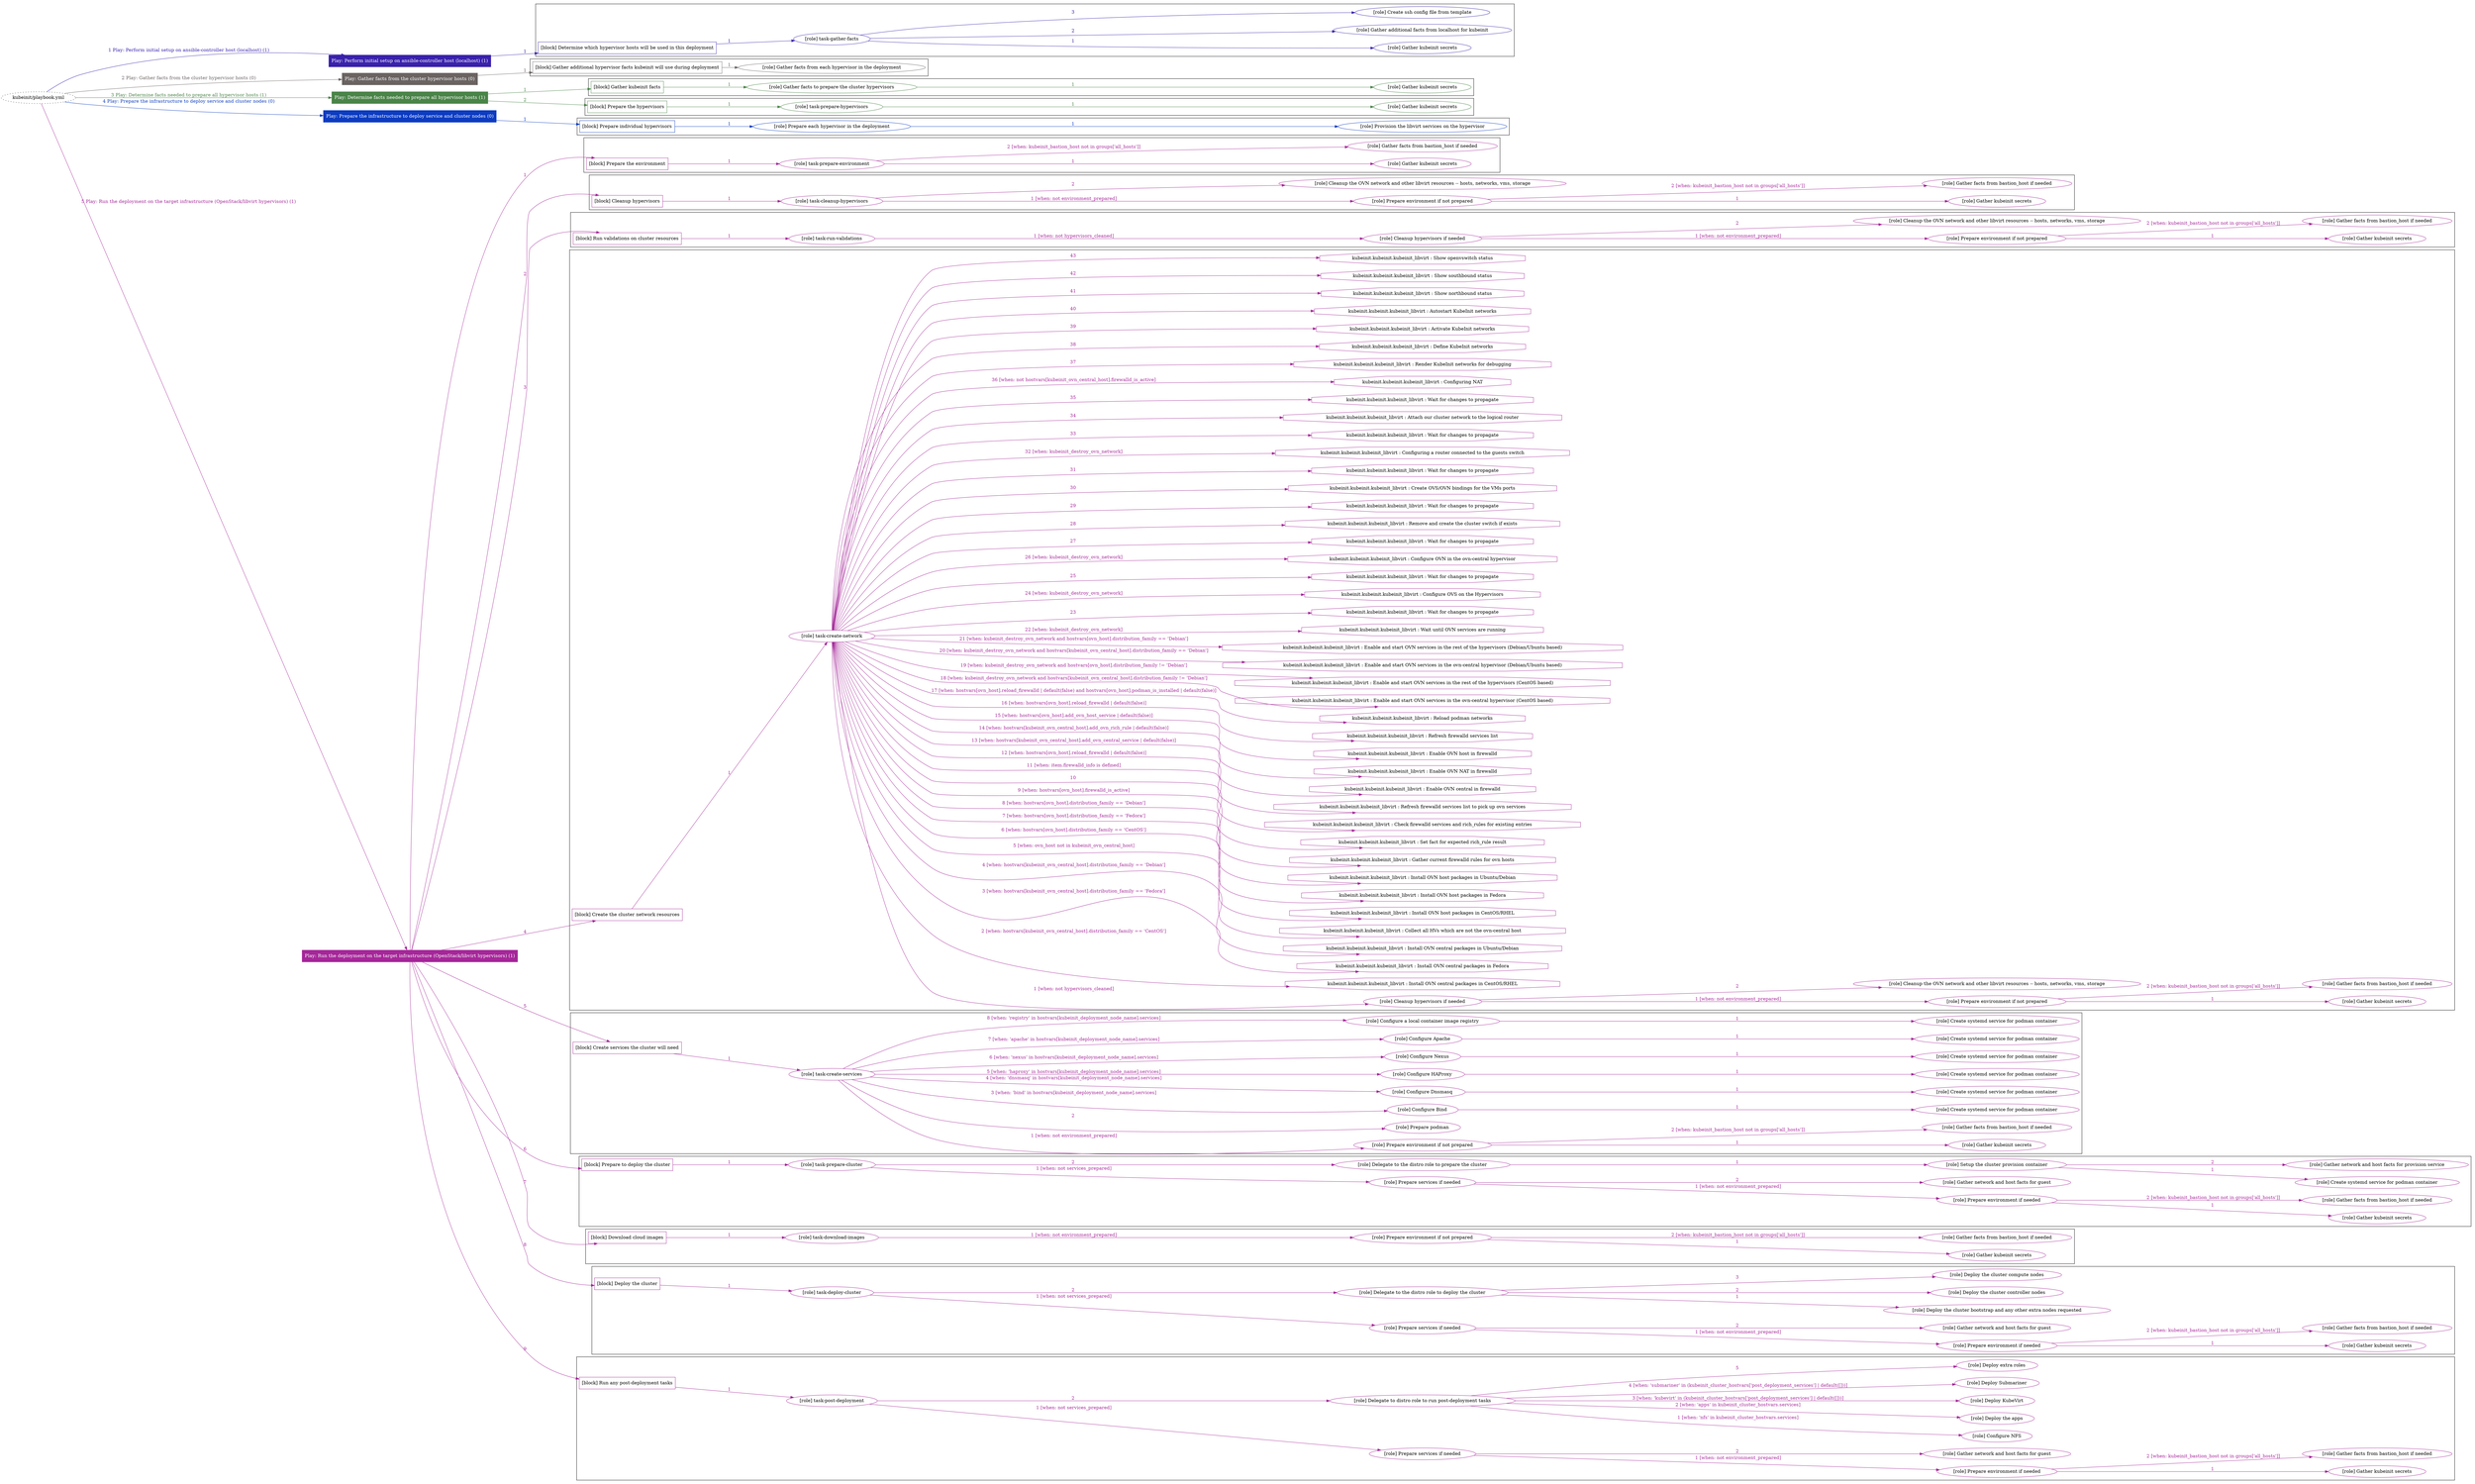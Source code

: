 digraph {
	graph [concentrate=true ordering=in rankdir=LR ratio=fill]
	edge [esep=5 sep=10]
	"kubeinit/playbook.yml" [URL="/home/runner/work/kubeinit/kubeinit/kubeinit/playbook.yml" id=playbook_6e803fc2 style=dotted]
	"kubeinit/playbook.yml" -> play_725ec526 [label="1 Play: Perform initial setup on ansible-controller host (localhost) (1)" color="#3a21ab" fontcolor="#3a21ab" id=edge_play_725ec526 labeltooltip="1 Play: Perform initial setup on ansible-controller host (localhost) (1)" tooltip="1 Play: Perform initial setup on ansible-controller host (localhost) (1)"]
	subgraph "Play: Perform initial setup on ansible-controller host (localhost) (1)" {
		play_725ec526 [label="Play: Perform initial setup on ansible-controller host (localhost) (1)" URL="/home/runner/work/kubeinit/kubeinit/kubeinit/playbook.yml" color="#3a21ab" fontcolor="#ffffff" id=play_725ec526 shape=box style=filled tooltip=localhost]
		play_725ec526 -> block_473f8b0e [label=1 color="#3a21ab" fontcolor="#3a21ab" id=edge_block_473f8b0e labeltooltip=1 tooltip=1]
		subgraph cluster_block_473f8b0e {
			block_473f8b0e [label="[block] Determine which hypervisor hosts will be used in this deployment" URL="/home/runner/work/kubeinit/kubeinit/kubeinit/playbook.yml" color="#3a21ab" id=block_473f8b0e labeltooltip="Determine which hypervisor hosts will be used in this deployment" shape=box tooltip="Determine which hypervisor hosts will be used in this deployment"]
			block_473f8b0e -> role_c4d2cb61 [label="1 " color="#3a21ab" fontcolor="#3a21ab" id=edge_role_c4d2cb61 labeltooltip="1 " tooltip="1 "]
			subgraph "task-gather-facts" {
				role_c4d2cb61 [label="[role] task-gather-facts" URL="/home/runner/work/kubeinit/kubeinit/kubeinit/playbook.yml" color="#3a21ab" id=role_c4d2cb61 tooltip="task-gather-facts"]
				role_c4d2cb61 -> role_fec2b42d [label="1 " color="#3a21ab" fontcolor="#3a21ab" id=edge_role_fec2b42d labeltooltip="1 " tooltip="1 "]
				subgraph "Gather kubeinit secrets" {
					role_fec2b42d [label="[role] Gather kubeinit secrets" URL="/home/runner/.ansible/collections/ansible_collections/kubeinit/kubeinit/roles/kubeinit_prepare/tasks/build_hypervisors_group.yml" color="#3a21ab" id=role_fec2b42d tooltip="Gather kubeinit secrets"]
				}
				role_c4d2cb61 -> role_3f600850 [label="2 " color="#3a21ab" fontcolor="#3a21ab" id=edge_role_3f600850 labeltooltip="2 " tooltip="2 "]
				subgraph "Gather additional facts from localhost for kubeinit" {
					role_3f600850 [label="[role] Gather additional facts from localhost for kubeinit" URL="/home/runner/.ansible/collections/ansible_collections/kubeinit/kubeinit/roles/kubeinit_prepare/tasks/build_hypervisors_group.yml" color="#3a21ab" id=role_3f600850 tooltip="Gather additional facts from localhost for kubeinit"]
				}
				role_c4d2cb61 -> role_5a09c1d8 [label="3 " color="#3a21ab" fontcolor="#3a21ab" id=edge_role_5a09c1d8 labeltooltip="3 " tooltip="3 "]
				subgraph "Create ssh config file from template" {
					role_5a09c1d8 [label="[role] Create ssh config file from template" URL="/home/runner/.ansible/collections/ansible_collections/kubeinit/kubeinit/roles/kubeinit_prepare/tasks/build_hypervisors_group.yml" color="#3a21ab" id=role_5a09c1d8 tooltip="Create ssh config file from template"]
				}
			}
		}
	}
	"kubeinit/playbook.yml" -> play_c7e96b81 [label="2 Play: Gather facts from the cluster hypervisor hosts (0)" color="#6a6362" fontcolor="#6a6362" id=edge_play_c7e96b81 labeltooltip="2 Play: Gather facts from the cluster hypervisor hosts (0)" tooltip="2 Play: Gather facts from the cluster hypervisor hosts (0)"]
	subgraph "Play: Gather facts from the cluster hypervisor hosts (0)" {
		play_c7e96b81 [label="Play: Gather facts from the cluster hypervisor hosts (0)" URL="/home/runner/work/kubeinit/kubeinit/kubeinit/playbook.yml" color="#6a6362" fontcolor="#ffffff" id=play_c7e96b81 shape=box style=filled tooltip="Play: Gather facts from the cluster hypervisor hosts (0)"]
		play_c7e96b81 -> block_0ce2fa6d [label=1 color="#6a6362" fontcolor="#6a6362" id=edge_block_0ce2fa6d labeltooltip=1 tooltip=1]
		subgraph cluster_block_0ce2fa6d {
			block_0ce2fa6d [label="[block] Gather additional hypervisor facts kubeinit will use during deployment" URL="/home/runner/work/kubeinit/kubeinit/kubeinit/playbook.yml" color="#6a6362" id=block_0ce2fa6d labeltooltip="Gather additional hypervisor facts kubeinit will use during deployment" shape=box tooltip="Gather additional hypervisor facts kubeinit will use during deployment"]
			block_0ce2fa6d -> role_f6b21b03 [label="1 " color="#6a6362" fontcolor="#6a6362" id=edge_role_f6b21b03 labeltooltip="1 " tooltip="1 "]
			subgraph "Gather facts from each hypervisor in the deployment" {
				role_f6b21b03 [label="[role] Gather facts from each hypervisor in the deployment" URL="/home/runner/work/kubeinit/kubeinit/kubeinit/playbook.yml" color="#6a6362" id=role_f6b21b03 tooltip="Gather facts from each hypervisor in the deployment"]
			}
		}
	}
	"kubeinit/playbook.yml" -> play_6cb9efd3 [label="3 Play: Determine facts needed to prepare all hypervisor hosts (1)" color="#4a8448" fontcolor="#4a8448" id=edge_play_6cb9efd3 labeltooltip="3 Play: Determine facts needed to prepare all hypervisor hosts (1)" tooltip="3 Play: Determine facts needed to prepare all hypervisor hosts (1)"]
	subgraph "Play: Determine facts needed to prepare all hypervisor hosts (1)" {
		play_6cb9efd3 [label="Play: Determine facts needed to prepare all hypervisor hosts (1)" URL="/home/runner/work/kubeinit/kubeinit/kubeinit/playbook.yml" color="#4a8448" fontcolor="#ffffff" id=play_6cb9efd3 shape=box style=filled tooltip=localhost]
		play_6cb9efd3 -> block_27c61dbc [label=1 color="#4a8448" fontcolor="#4a8448" id=edge_block_27c61dbc labeltooltip=1 tooltip=1]
		subgraph cluster_block_27c61dbc {
			block_27c61dbc [label="[block] Gather kubeinit facts" URL="/home/runner/work/kubeinit/kubeinit/kubeinit/playbook.yml" color="#4a8448" id=block_27c61dbc labeltooltip="Gather kubeinit facts" shape=box tooltip="Gather kubeinit facts"]
			block_27c61dbc -> role_72dc7876 [label="1 " color="#4a8448" fontcolor="#4a8448" id=edge_role_72dc7876 labeltooltip="1 " tooltip="1 "]
			subgraph "Gather facts to prepare the cluster hypervisors" {
				role_72dc7876 [label="[role] Gather facts to prepare the cluster hypervisors" URL="/home/runner/work/kubeinit/kubeinit/kubeinit/playbook.yml" color="#4a8448" id=role_72dc7876 tooltip="Gather facts to prepare the cluster hypervisors"]
				role_72dc7876 -> role_a08fed7f [label="1 " color="#4a8448" fontcolor="#4a8448" id=edge_role_a08fed7f labeltooltip="1 " tooltip="1 "]
				subgraph "Gather kubeinit secrets" {
					role_a08fed7f [label="[role] Gather kubeinit secrets" URL="/home/runner/.ansible/collections/ansible_collections/kubeinit/kubeinit/roles/kubeinit_prepare/tasks/gather_kubeinit_facts.yml" color="#4a8448" id=role_a08fed7f tooltip="Gather kubeinit secrets"]
				}
			}
		}
		play_6cb9efd3 -> block_37abd982 [label=2 color="#4a8448" fontcolor="#4a8448" id=edge_block_37abd982 labeltooltip=2 tooltip=2]
		subgraph cluster_block_37abd982 {
			block_37abd982 [label="[block] Prepare the hypervisors" URL="/home/runner/work/kubeinit/kubeinit/kubeinit/playbook.yml" color="#4a8448" id=block_37abd982 labeltooltip="Prepare the hypervisors" shape=box tooltip="Prepare the hypervisors"]
			block_37abd982 -> role_28be188c [label="1 " color="#4a8448" fontcolor="#4a8448" id=edge_role_28be188c labeltooltip="1 " tooltip="1 "]
			subgraph "task-prepare-hypervisors" {
				role_28be188c [label="[role] task-prepare-hypervisors" URL="/home/runner/work/kubeinit/kubeinit/kubeinit/playbook.yml" color="#4a8448" id=role_28be188c tooltip="task-prepare-hypervisors"]
				role_28be188c -> role_1e02fc39 [label="1 " color="#4a8448" fontcolor="#4a8448" id=edge_role_1e02fc39 labeltooltip="1 " tooltip="1 "]
				subgraph "Gather kubeinit secrets" {
					role_1e02fc39 [label="[role] Gather kubeinit secrets" URL="/home/runner/.ansible/collections/ansible_collections/kubeinit/kubeinit/roles/kubeinit_prepare/tasks/gather_kubeinit_facts.yml" color="#4a8448" id=role_1e02fc39 tooltip="Gather kubeinit secrets"]
				}
			}
		}
	}
	"kubeinit/playbook.yml" -> play_c74b86cd [label="4 Play: Prepare the infrastructure to deploy service and cluster nodes (0)" color="#0b3bc1" fontcolor="#0b3bc1" id=edge_play_c74b86cd labeltooltip="4 Play: Prepare the infrastructure to deploy service and cluster nodes (0)" tooltip="4 Play: Prepare the infrastructure to deploy service and cluster nodes (0)"]
	subgraph "Play: Prepare the infrastructure to deploy service and cluster nodes (0)" {
		play_c74b86cd [label="Play: Prepare the infrastructure to deploy service and cluster nodes (0)" URL="/home/runner/work/kubeinit/kubeinit/kubeinit/playbook.yml" color="#0b3bc1" fontcolor="#ffffff" id=play_c74b86cd shape=box style=filled tooltip="Play: Prepare the infrastructure to deploy service and cluster nodes (0)"]
		play_c74b86cd -> block_44cb3677 [label=1 color="#0b3bc1" fontcolor="#0b3bc1" id=edge_block_44cb3677 labeltooltip=1 tooltip=1]
		subgraph cluster_block_44cb3677 {
			block_44cb3677 [label="[block] Prepare individual hypervisors" URL="/home/runner/work/kubeinit/kubeinit/kubeinit/playbook.yml" color="#0b3bc1" id=block_44cb3677 labeltooltip="Prepare individual hypervisors" shape=box tooltip="Prepare individual hypervisors"]
			block_44cb3677 -> role_3acbc203 [label="1 " color="#0b3bc1" fontcolor="#0b3bc1" id=edge_role_3acbc203 labeltooltip="1 " tooltip="1 "]
			subgraph "Prepare each hypervisor in the deployment" {
				role_3acbc203 [label="[role] Prepare each hypervisor in the deployment" URL="/home/runner/work/kubeinit/kubeinit/kubeinit/playbook.yml" color="#0b3bc1" id=role_3acbc203 tooltip="Prepare each hypervisor in the deployment"]
				role_3acbc203 -> role_dfdc3a36 [label="1 " color="#0b3bc1" fontcolor="#0b3bc1" id=edge_role_dfdc3a36 labeltooltip="1 " tooltip="1 "]
				subgraph "Provision the libvirt services on the hypervisor" {
					role_dfdc3a36 [label="[role] Provision the libvirt services on the hypervisor" URL="/home/runner/.ansible/collections/ansible_collections/kubeinit/kubeinit/roles/kubeinit_prepare/tasks/prepare_hypervisor.yml" color="#0b3bc1" id=role_dfdc3a36 tooltip="Provision the libvirt services on the hypervisor"]
				}
			}
		}
	}
	"kubeinit/playbook.yml" -> play_49c2b999 [label="5 Play: Run the deployment on the target infrastructure (OpenStack/libvirt hypervisors) (1)" color="#a52799" fontcolor="#a52799" id=edge_play_49c2b999 labeltooltip="5 Play: Run the deployment on the target infrastructure (OpenStack/libvirt hypervisors) (1)" tooltip="5 Play: Run the deployment on the target infrastructure (OpenStack/libvirt hypervisors) (1)"]
	subgraph "Play: Run the deployment on the target infrastructure (OpenStack/libvirt hypervisors) (1)" {
		play_49c2b999 [label="Play: Run the deployment on the target infrastructure (OpenStack/libvirt hypervisors) (1)" URL="/home/runner/work/kubeinit/kubeinit/kubeinit/playbook.yml" color="#a52799" fontcolor="#ffffff" id=play_49c2b999 shape=box style=filled tooltip=localhost]
		play_49c2b999 -> block_e2f480be [label=1 color="#a52799" fontcolor="#a52799" id=edge_block_e2f480be labeltooltip=1 tooltip=1]
		subgraph cluster_block_e2f480be {
			block_e2f480be [label="[block] Prepare the environment" URL="/home/runner/work/kubeinit/kubeinit/kubeinit/playbook.yml" color="#a52799" id=block_e2f480be labeltooltip="Prepare the environment" shape=box tooltip="Prepare the environment"]
			block_e2f480be -> role_617db00c [label="1 " color="#a52799" fontcolor="#a52799" id=edge_role_617db00c labeltooltip="1 " tooltip="1 "]
			subgraph "task-prepare-environment" {
				role_617db00c [label="[role] task-prepare-environment" URL="/home/runner/work/kubeinit/kubeinit/kubeinit/playbook.yml" color="#a52799" id=role_617db00c tooltip="task-prepare-environment"]
				role_617db00c -> role_4b46ce05 [label="1 " color="#a52799" fontcolor="#a52799" id=edge_role_4b46ce05 labeltooltip="1 " tooltip="1 "]
				subgraph "Gather kubeinit secrets" {
					role_4b46ce05 [label="[role] Gather kubeinit secrets" URL="/home/runner/.ansible/collections/ansible_collections/kubeinit/kubeinit/roles/kubeinit_prepare/tasks/gather_kubeinit_facts.yml" color="#a52799" id=role_4b46ce05 tooltip="Gather kubeinit secrets"]
				}
				role_617db00c -> role_c73baeb3 [label="2 [when: kubeinit_bastion_host not in groups['all_hosts']]" color="#a52799" fontcolor="#a52799" id=edge_role_c73baeb3 labeltooltip="2 [when: kubeinit_bastion_host not in groups['all_hosts']]" tooltip="2 [when: kubeinit_bastion_host not in groups['all_hosts']]"]
				subgraph "Gather facts from bastion_host if needed" {
					role_c73baeb3 [label="[role] Gather facts from bastion_host if needed" URL="/home/runner/.ansible/collections/ansible_collections/kubeinit/kubeinit/roles/kubeinit_prepare/tasks/main.yml" color="#a52799" id=role_c73baeb3 tooltip="Gather facts from bastion_host if needed"]
				}
			}
		}
		play_49c2b999 -> block_b2668afe [label=2 color="#a52799" fontcolor="#a52799" id=edge_block_b2668afe labeltooltip=2 tooltip=2]
		subgraph cluster_block_b2668afe {
			block_b2668afe [label="[block] Cleanup hypervisors" URL="/home/runner/work/kubeinit/kubeinit/kubeinit/playbook.yml" color="#a52799" id=block_b2668afe labeltooltip="Cleanup hypervisors" shape=box tooltip="Cleanup hypervisors"]
			block_b2668afe -> role_c7f83e61 [label="1 " color="#a52799" fontcolor="#a52799" id=edge_role_c7f83e61 labeltooltip="1 " tooltip="1 "]
			subgraph "task-cleanup-hypervisors" {
				role_c7f83e61 [label="[role] task-cleanup-hypervisors" URL="/home/runner/work/kubeinit/kubeinit/kubeinit/playbook.yml" color="#a52799" id=role_c7f83e61 tooltip="task-cleanup-hypervisors"]
				role_c7f83e61 -> role_f5ba8e52 [label="1 [when: not environment_prepared]" color="#a52799" fontcolor="#a52799" id=edge_role_f5ba8e52 labeltooltip="1 [when: not environment_prepared]" tooltip="1 [when: not environment_prepared]"]
				subgraph "Prepare environment if not prepared" {
					role_f5ba8e52 [label="[role] Prepare environment if not prepared" URL="/home/runner/.ansible/collections/ansible_collections/kubeinit/kubeinit/roles/kubeinit_libvirt/tasks/cleanup_hypervisors.yml" color="#a52799" id=role_f5ba8e52 tooltip="Prepare environment if not prepared"]
					role_f5ba8e52 -> role_3d58549c [label="1 " color="#a52799" fontcolor="#a52799" id=edge_role_3d58549c labeltooltip="1 " tooltip="1 "]
					subgraph "Gather kubeinit secrets" {
						role_3d58549c [label="[role] Gather kubeinit secrets" URL="/home/runner/.ansible/collections/ansible_collections/kubeinit/kubeinit/roles/kubeinit_prepare/tasks/gather_kubeinit_facts.yml" color="#a52799" id=role_3d58549c tooltip="Gather kubeinit secrets"]
					}
					role_f5ba8e52 -> role_dabff971 [label="2 [when: kubeinit_bastion_host not in groups['all_hosts']]" color="#a52799" fontcolor="#a52799" id=edge_role_dabff971 labeltooltip="2 [when: kubeinit_bastion_host not in groups['all_hosts']]" tooltip="2 [when: kubeinit_bastion_host not in groups['all_hosts']]"]
					subgraph "Gather facts from bastion_host if needed" {
						role_dabff971 [label="[role] Gather facts from bastion_host if needed" URL="/home/runner/.ansible/collections/ansible_collections/kubeinit/kubeinit/roles/kubeinit_prepare/tasks/main.yml" color="#a52799" id=role_dabff971 tooltip="Gather facts from bastion_host if needed"]
					}
				}
				role_c7f83e61 -> role_d2f344f7 [label="2 " color="#a52799" fontcolor="#a52799" id=edge_role_d2f344f7 labeltooltip="2 " tooltip="2 "]
				subgraph "Cleanup the OVN network and other libvirt resources -- hosts, networks, vms, storage" {
					role_d2f344f7 [label="[role] Cleanup the OVN network and other libvirt resources -- hosts, networks, vms, storage" URL="/home/runner/.ansible/collections/ansible_collections/kubeinit/kubeinit/roles/kubeinit_libvirt/tasks/cleanup_hypervisors.yml" color="#a52799" id=role_d2f344f7 tooltip="Cleanup the OVN network and other libvirt resources -- hosts, networks, vms, storage"]
				}
			}
		}
		play_49c2b999 -> block_0e782409 [label=3 color="#a52799" fontcolor="#a52799" id=edge_block_0e782409 labeltooltip=3 tooltip=3]
		subgraph cluster_block_0e782409 {
			block_0e782409 [label="[block] Run validations on cluster resources" URL="/home/runner/work/kubeinit/kubeinit/kubeinit/playbook.yml" color="#a52799" id=block_0e782409 labeltooltip="Run validations on cluster resources" shape=box tooltip="Run validations on cluster resources"]
			block_0e782409 -> role_15ad85d3 [label="1 " color="#a52799" fontcolor="#a52799" id=edge_role_15ad85d3 labeltooltip="1 " tooltip="1 "]
			subgraph "task-run-validations" {
				role_15ad85d3 [label="[role] task-run-validations" URL="/home/runner/work/kubeinit/kubeinit/kubeinit/playbook.yml" color="#a52799" id=role_15ad85d3 tooltip="task-run-validations"]
				role_15ad85d3 -> role_33c704dd [label="1 [when: not hypervisors_cleaned]" color="#a52799" fontcolor="#a52799" id=edge_role_33c704dd labeltooltip="1 [when: not hypervisors_cleaned]" tooltip="1 [when: not hypervisors_cleaned]"]
				subgraph "Cleanup hypervisors if needed" {
					role_33c704dd [label="[role] Cleanup hypervisors if needed" URL="/home/runner/.ansible/collections/ansible_collections/kubeinit/kubeinit/roles/kubeinit_validations/tasks/main.yml" color="#a52799" id=role_33c704dd tooltip="Cleanup hypervisors if needed"]
					role_33c704dd -> role_bb873415 [label="1 [when: not environment_prepared]" color="#a52799" fontcolor="#a52799" id=edge_role_bb873415 labeltooltip="1 [when: not environment_prepared]" tooltip="1 [when: not environment_prepared]"]
					subgraph "Prepare environment if not prepared" {
						role_bb873415 [label="[role] Prepare environment if not prepared" URL="/home/runner/.ansible/collections/ansible_collections/kubeinit/kubeinit/roles/kubeinit_libvirt/tasks/cleanup_hypervisors.yml" color="#a52799" id=role_bb873415 tooltip="Prepare environment if not prepared"]
						role_bb873415 -> role_67ea8e99 [label="1 " color="#a52799" fontcolor="#a52799" id=edge_role_67ea8e99 labeltooltip="1 " tooltip="1 "]
						subgraph "Gather kubeinit secrets" {
							role_67ea8e99 [label="[role] Gather kubeinit secrets" URL="/home/runner/.ansible/collections/ansible_collections/kubeinit/kubeinit/roles/kubeinit_prepare/tasks/gather_kubeinit_facts.yml" color="#a52799" id=role_67ea8e99 tooltip="Gather kubeinit secrets"]
						}
						role_bb873415 -> role_bf1bdb66 [label="2 [when: kubeinit_bastion_host not in groups['all_hosts']]" color="#a52799" fontcolor="#a52799" id=edge_role_bf1bdb66 labeltooltip="2 [when: kubeinit_bastion_host not in groups['all_hosts']]" tooltip="2 [when: kubeinit_bastion_host not in groups['all_hosts']]"]
						subgraph "Gather facts from bastion_host if needed" {
							role_bf1bdb66 [label="[role] Gather facts from bastion_host if needed" URL="/home/runner/.ansible/collections/ansible_collections/kubeinit/kubeinit/roles/kubeinit_prepare/tasks/main.yml" color="#a52799" id=role_bf1bdb66 tooltip="Gather facts from bastion_host if needed"]
						}
					}
					role_33c704dd -> role_725b856d [label="2 " color="#a52799" fontcolor="#a52799" id=edge_role_725b856d labeltooltip="2 " tooltip="2 "]
					subgraph "Cleanup the OVN network and other libvirt resources -- hosts, networks, vms, storage" {
						role_725b856d [label="[role] Cleanup the OVN network and other libvirt resources -- hosts, networks, vms, storage" URL="/home/runner/.ansible/collections/ansible_collections/kubeinit/kubeinit/roles/kubeinit_libvirt/tasks/cleanup_hypervisors.yml" color="#a52799" id=role_725b856d tooltip="Cleanup the OVN network and other libvirt resources -- hosts, networks, vms, storage"]
					}
				}
			}
		}
		play_49c2b999 -> block_8efca031 [label=4 color="#a52799" fontcolor="#a52799" id=edge_block_8efca031 labeltooltip=4 tooltip=4]
		subgraph cluster_block_8efca031 {
			block_8efca031 [label="[block] Create the cluster network resources" URL="/home/runner/work/kubeinit/kubeinit/kubeinit/playbook.yml" color="#a52799" id=block_8efca031 labeltooltip="Create the cluster network resources" shape=box tooltip="Create the cluster network resources"]
			block_8efca031 -> role_e6e1036a [label="1 " color="#a52799" fontcolor="#a52799" id=edge_role_e6e1036a labeltooltip="1 " tooltip="1 "]
			subgraph "task-create-network" {
				role_e6e1036a [label="[role] task-create-network" URL="/home/runner/work/kubeinit/kubeinit/kubeinit/playbook.yml" color="#a52799" id=role_e6e1036a tooltip="task-create-network"]
				role_e6e1036a -> role_9bb2a0d0 [label="1 [when: not hypervisors_cleaned]" color="#a52799" fontcolor="#a52799" id=edge_role_9bb2a0d0 labeltooltip="1 [when: not hypervisors_cleaned]" tooltip="1 [when: not hypervisors_cleaned]"]
				subgraph "Cleanup hypervisors if needed" {
					role_9bb2a0d0 [label="[role] Cleanup hypervisors if needed" URL="/home/runner/.ansible/collections/ansible_collections/kubeinit/kubeinit/roles/kubeinit_libvirt/tasks/create_network.yml" color="#a52799" id=role_9bb2a0d0 tooltip="Cleanup hypervisors if needed"]
					role_9bb2a0d0 -> role_b763b31a [label="1 [when: not environment_prepared]" color="#a52799" fontcolor="#a52799" id=edge_role_b763b31a labeltooltip="1 [when: not environment_prepared]" tooltip="1 [when: not environment_prepared]"]
					subgraph "Prepare environment if not prepared" {
						role_b763b31a [label="[role] Prepare environment if not prepared" URL="/home/runner/.ansible/collections/ansible_collections/kubeinit/kubeinit/roles/kubeinit_libvirt/tasks/cleanup_hypervisors.yml" color="#a52799" id=role_b763b31a tooltip="Prepare environment if not prepared"]
						role_b763b31a -> role_4a30f40a [label="1 " color="#a52799" fontcolor="#a52799" id=edge_role_4a30f40a labeltooltip="1 " tooltip="1 "]
						subgraph "Gather kubeinit secrets" {
							role_4a30f40a [label="[role] Gather kubeinit secrets" URL="/home/runner/.ansible/collections/ansible_collections/kubeinit/kubeinit/roles/kubeinit_prepare/tasks/gather_kubeinit_facts.yml" color="#a52799" id=role_4a30f40a tooltip="Gather kubeinit secrets"]
						}
						role_b763b31a -> role_9045a36d [label="2 [when: kubeinit_bastion_host not in groups['all_hosts']]" color="#a52799" fontcolor="#a52799" id=edge_role_9045a36d labeltooltip="2 [when: kubeinit_bastion_host not in groups['all_hosts']]" tooltip="2 [when: kubeinit_bastion_host not in groups['all_hosts']]"]
						subgraph "Gather facts from bastion_host if needed" {
							role_9045a36d [label="[role] Gather facts from bastion_host if needed" URL="/home/runner/.ansible/collections/ansible_collections/kubeinit/kubeinit/roles/kubeinit_prepare/tasks/main.yml" color="#a52799" id=role_9045a36d tooltip="Gather facts from bastion_host if needed"]
						}
					}
					role_9bb2a0d0 -> role_a43c8679 [label="2 " color="#a52799" fontcolor="#a52799" id=edge_role_a43c8679 labeltooltip="2 " tooltip="2 "]
					subgraph "Cleanup the OVN network and other libvirt resources -- hosts, networks, vms, storage" {
						role_a43c8679 [label="[role] Cleanup the OVN network and other libvirt resources -- hosts, networks, vms, storage" URL="/home/runner/.ansible/collections/ansible_collections/kubeinit/kubeinit/roles/kubeinit_libvirt/tasks/cleanup_hypervisors.yml" color="#a52799" id=role_a43c8679 tooltip="Cleanup the OVN network and other libvirt resources -- hosts, networks, vms, storage"]
					}
				}
				task_82bb36a2 [label="kubeinit.kubeinit.kubeinit_libvirt : Install OVN central packages in CentOS/RHEL" URL="/home/runner/.ansible/collections/ansible_collections/kubeinit/kubeinit/roles/kubeinit_libvirt/tasks/create_network.yml" color="#a52799" id=task_82bb36a2 shape=octagon tooltip="kubeinit.kubeinit.kubeinit_libvirt : Install OVN central packages in CentOS/RHEL"]
				role_e6e1036a -> task_82bb36a2 [label="2 [when: hostvars[kubeinit_ovn_central_host].distribution_family == 'CentOS']" color="#a52799" fontcolor="#a52799" id=edge_task_82bb36a2 labeltooltip="2 [when: hostvars[kubeinit_ovn_central_host].distribution_family == 'CentOS']" tooltip="2 [when: hostvars[kubeinit_ovn_central_host].distribution_family == 'CentOS']"]
				task_d066049d [label="kubeinit.kubeinit.kubeinit_libvirt : Install OVN central packages in Fedora" URL="/home/runner/.ansible/collections/ansible_collections/kubeinit/kubeinit/roles/kubeinit_libvirt/tasks/create_network.yml" color="#a52799" id=task_d066049d shape=octagon tooltip="kubeinit.kubeinit.kubeinit_libvirt : Install OVN central packages in Fedora"]
				role_e6e1036a -> task_d066049d [label="3 [when: hostvars[kubeinit_ovn_central_host].distribution_family == 'Fedora']" color="#a52799" fontcolor="#a52799" id=edge_task_d066049d labeltooltip="3 [when: hostvars[kubeinit_ovn_central_host].distribution_family == 'Fedora']" tooltip="3 [when: hostvars[kubeinit_ovn_central_host].distribution_family == 'Fedora']"]
				task_3bf9fe99 [label="kubeinit.kubeinit.kubeinit_libvirt : Install OVN central packages in Ubuntu/Debian" URL="/home/runner/.ansible/collections/ansible_collections/kubeinit/kubeinit/roles/kubeinit_libvirt/tasks/create_network.yml" color="#a52799" id=task_3bf9fe99 shape=octagon tooltip="kubeinit.kubeinit.kubeinit_libvirt : Install OVN central packages in Ubuntu/Debian"]
				role_e6e1036a -> task_3bf9fe99 [label="4 [when: hostvars[kubeinit_ovn_central_host].distribution_family == 'Debian']" color="#a52799" fontcolor="#a52799" id=edge_task_3bf9fe99 labeltooltip="4 [when: hostvars[kubeinit_ovn_central_host].distribution_family == 'Debian']" tooltip="4 [when: hostvars[kubeinit_ovn_central_host].distribution_family == 'Debian']"]
				task_6e5f29b9 [label="kubeinit.kubeinit.kubeinit_libvirt : Collect all HVs which are not the ovn-central host" URL="/home/runner/.ansible/collections/ansible_collections/kubeinit/kubeinit/roles/kubeinit_libvirt/tasks/create_network.yml" color="#a52799" id=task_6e5f29b9 shape=octagon tooltip="kubeinit.kubeinit.kubeinit_libvirt : Collect all HVs which are not the ovn-central host"]
				role_e6e1036a -> task_6e5f29b9 [label="5 [when: ovn_host not in kubeinit_ovn_central_host]" color="#a52799" fontcolor="#a52799" id=edge_task_6e5f29b9 labeltooltip="5 [when: ovn_host not in kubeinit_ovn_central_host]" tooltip="5 [when: ovn_host not in kubeinit_ovn_central_host]"]
				task_71fb15d8 [label="kubeinit.kubeinit.kubeinit_libvirt : Install OVN host packages in CentOS/RHEL" URL="/home/runner/.ansible/collections/ansible_collections/kubeinit/kubeinit/roles/kubeinit_libvirt/tasks/create_network.yml" color="#a52799" id=task_71fb15d8 shape=octagon tooltip="kubeinit.kubeinit.kubeinit_libvirt : Install OVN host packages in CentOS/RHEL"]
				role_e6e1036a -> task_71fb15d8 [label="6 [when: hostvars[ovn_host].distribution_family == 'CentOS']" color="#a52799" fontcolor="#a52799" id=edge_task_71fb15d8 labeltooltip="6 [when: hostvars[ovn_host].distribution_family == 'CentOS']" tooltip="6 [when: hostvars[ovn_host].distribution_family == 'CentOS']"]
				task_a8f7f400 [label="kubeinit.kubeinit.kubeinit_libvirt : Install OVN host packages in Fedora" URL="/home/runner/.ansible/collections/ansible_collections/kubeinit/kubeinit/roles/kubeinit_libvirt/tasks/create_network.yml" color="#a52799" id=task_a8f7f400 shape=octagon tooltip="kubeinit.kubeinit.kubeinit_libvirt : Install OVN host packages in Fedora"]
				role_e6e1036a -> task_a8f7f400 [label="7 [when: hostvars[ovn_host].distribution_family == 'Fedora']" color="#a52799" fontcolor="#a52799" id=edge_task_a8f7f400 labeltooltip="7 [when: hostvars[ovn_host].distribution_family == 'Fedora']" tooltip="7 [when: hostvars[ovn_host].distribution_family == 'Fedora']"]
				task_b56e26a9 [label="kubeinit.kubeinit.kubeinit_libvirt : Install OVN host packages in Ubuntu/Debian" URL="/home/runner/.ansible/collections/ansible_collections/kubeinit/kubeinit/roles/kubeinit_libvirt/tasks/create_network.yml" color="#a52799" id=task_b56e26a9 shape=octagon tooltip="kubeinit.kubeinit.kubeinit_libvirt : Install OVN host packages in Ubuntu/Debian"]
				role_e6e1036a -> task_b56e26a9 [label="8 [when: hostvars[ovn_host].distribution_family == 'Debian']" color="#a52799" fontcolor="#a52799" id=edge_task_b56e26a9 labeltooltip="8 [when: hostvars[ovn_host].distribution_family == 'Debian']" tooltip="8 [when: hostvars[ovn_host].distribution_family == 'Debian']"]
				task_cb74b39a [label="kubeinit.kubeinit.kubeinit_libvirt : Gather current firewalld rules for ovn hosts" URL="/home/runner/.ansible/collections/ansible_collections/kubeinit/kubeinit/roles/kubeinit_libvirt/tasks/create_network.yml" color="#a52799" id=task_cb74b39a shape=octagon tooltip="kubeinit.kubeinit.kubeinit_libvirt : Gather current firewalld rules for ovn hosts"]
				role_e6e1036a -> task_cb74b39a [label="9 [when: hostvars[ovn_host].firewalld_is_active]" color="#a52799" fontcolor="#a52799" id=edge_task_cb74b39a labeltooltip="9 [when: hostvars[ovn_host].firewalld_is_active]" tooltip="9 [when: hostvars[ovn_host].firewalld_is_active]"]
				task_fdb1c3b6 [label="kubeinit.kubeinit.kubeinit_libvirt : Set fact for expected rich_rule result" URL="/home/runner/.ansible/collections/ansible_collections/kubeinit/kubeinit/roles/kubeinit_libvirt/tasks/create_network.yml" color="#a52799" id=task_fdb1c3b6 shape=octagon tooltip="kubeinit.kubeinit.kubeinit_libvirt : Set fact for expected rich_rule result"]
				role_e6e1036a -> task_fdb1c3b6 [label="10 " color="#a52799" fontcolor="#a52799" id=edge_task_fdb1c3b6 labeltooltip="10 " tooltip="10 "]
				task_b4aef158 [label="kubeinit.kubeinit.kubeinit_libvirt : Check firewalld services and rich_rules for existing entries" URL="/home/runner/.ansible/collections/ansible_collections/kubeinit/kubeinit/roles/kubeinit_libvirt/tasks/create_network.yml" color="#a52799" id=task_b4aef158 shape=octagon tooltip="kubeinit.kubeinit.kubeinit_libvirt : Check firewalld services and rich_rules for existing entries"]
				role_e6e1036a -> task_b4aef158 [label="11 [when: item.firewalld_info is defined]" color="#a52799" fontcolor="#a52799" id=edge_task_b4aef158 labeltooltip="11 [when: item.firewalld_info is defined]" tooltip="11 [when: item.firewalld_info is defined]"]
				task_c9b9849e [label="kubeinit.kubeinit.kubeinit_libvirt : Refresh firewalld services list to pick up ovn services" URL="/home/runner/.ansible/collections/ansible_collections/kubeinit/kubeinit/roles/kubeinit_libvirt/tasks/create_network.yml" color="#a52799" id=task_c9b9849e shape=octagon tooltip="kubeinit.kubeinit.kubeinit_libvirt : Refresh firewalld services list to pick up ovn services"]
				role_e6e1036a -> task_c9b9849e [label="12 [when: hostvars[ovn_host].reload_firewalld | default(false)]" color="#a52799" fontcolor="#a52799" id=edge_task_c9b9849e labeltooltip="12 [when: hostvars[ovn_host].reload_firewalld | default(false)]" tooltip="12 [when: hostvars[ovn_host].reload_firewalld | default(false)]"]
				task_78b96957 [label="kubeinit.kubeinit.kubeinit_libvirt : Enable OVN central in firewalld" URL="/home/runner/.ansible/collections/ansible_collections/kubeinit/kubeinit/roles/kubeinit_libvirt/tasks/create_network.yml" color="#a52799" id=task_78b96957 shape=octagon tooltip="kubeinit.kubeinit.kubeinit_libvirt : Enable OVN central in firewalld"]
				role_e6e1036a -> task_78b96957 [label="13 [when: hostvars[kubeinit_ovn_central_host].add_ovn_central_service | default(false)]" color="#a52799" fontcolor="#a52799" id=edge_task_78b96957 labeltooltip="13 [when: hostvars[kubeinit_ovn_central_host].add_ovn_central_service | default(false)]" tooltip="13 [when: hostvars[kubeinit_ovn_central_host].add_ovn_central_service | default(false)]"]
				task_a2f88bf3 [label="kubeinit.kubeinit.kubeinit_libvirt : Enable OVN NAT in firewalld" URL="/home/runner/.ansible/collections/ansible_collections/kubeinit/kubeinit/roles/kubeinit_libvirt/tasks/create_network.yml" color="#a52799" id=task_a2f88bf3 shape=octagon tooltip="kubeinit.kubeinit.kubeinit_libvirt : Enable OVN NAT in firewalld"]
				role_e6e1036a -> task_a2f88bf3 [label="14 [when: hostvars[kubeinit_ovn_central_host].add_ovn_rich_rule | default(false)]" color="#a52799" fontcolor="#a52799" id=edge_task_a2f88bf3 labeltooltip="14 [when: hostvars[kubeinit_ovn_central_host].add_ovn_rich_rule | default(false)]" tooltip="14 [when: hostvars[kubeinit_ovn_central_host].add_ovn_rich_rule | default(false)]"]
				task_1cdeb78a [label="kubeinit.kubeinit.kubeinit_libvirt : Enable OVN host in firewalld" URL="/home/runner/.ansible/collections/ansible_collections/kubeinit/kubeinit/roles/kubeinit_libvirt/tasks/create_network.yml" color="#a52799" id=task_1cdeb78a shape=octagon tooltip="kubeinit.kubeinit.kubeinit_libvirt : Enable OVN host in firewalld"]
				role_e6e1036a -> task_1cdeb78a [label="15 [when: hostvars[ovn_host].add_ovn_host_service | default(false)]" color="#a52799" fontcolor="#a52799" id=edge_task_1cdeb78a labeltooltip="15 [when: hostvars[ovn_host].add_ovn_host_service | default(false)]" tooltip="15 [when: hostvars[ovn_host].add_ovn_host_service | default(false)]"]
				task_e06f10c0 [label="kubeinit.kubeinit.kubeinit_libvirt : Refresh firewalld services list" URL="/home/runner/.ansible/collections/ansible_collections/kubeinit/kubeinit/roles/kubeinit_libvirt/tasks/create_network.yml" color="#a52799" id=task_e06f10c0 shape=octagon tooltip="kubeinit.kubeinit.kubeinit_libvirt : Refresh firewalld services list"]
				role_e6e1036a -> task_e06f10c0 [label="16 [when: hostvars[ovn_host].reload_firewalld | default(false)]" color="#a52799" fontcolor="#a52799" id=edge_task_e06f10c0 labeltooltip="16 [when: hostvars[ovn_host].reload_firewalld | default(false)]" tooltip="16 [when: hostvars[ovn_host].reload_firewalld | default(false)]"]
				task_dfee9dcd [label="kubeinit.kubeinit.kubeinit_libvirt : Reload podman networks" URL="/home/runner/.ansible/collections/ansible_collections/kubeinit/kubeinit/roles/kubeinit_libvirt/tasks/create_network.yml" color="#a52799" id=task_dfee9dcd shape=octagon tooltip="kubeinit.kubeinit.kubeinit_libvirt : Reload podman networks"]
				role_e6e1036a -> task_dfee9dcd [label="17 [when: hostvars[ovn_host].reload_firewalld | default(false) and hostvars[ovn_host].podman_is_installed | default(false)]" color="#a52799" fontcolor="#a52799" id=edge_task_dfee9dcd labeltooltip="17 [when: hostvars[ovn_host].reload_firewalld | default(false) and hostvars[ovn_host].podman_is_installed | default(false)]" tooltip="17 [when: hostvars[ovn_host].reload_firewalld | default(false) and hostvars[ovn_host].podman_is_installed | default(false)]"]
				task_e1c800ec [label="kubeinit.kubeinit.kubeinit_libvirt : Enable and start OVN services in the ovn-central hypervisor (CentOS based)" URL="/home/runner/.ansible/collections/ansible_collections/kubeinit/kubeinit/roles/kubeinit_libvirt/tasks/create_network.yml" color="#a52799" id=task_e1c800ec shape=octagon tooltip="kubeinit.kubeinit.kubeinit_libvirt : Enable and start OVN services in the ovn-central hypervisor (CentOS based)"]
				role_e6e1036a -> task_e1c800ec [label="18 [when: kubeinit_destroy_ovn_network and hostvars[kubeinit_ovn_central_host].distribution_family != 'Debian']" color="#a52799" fontcolor="#a52799" id=edge_task_e1c800ec labeltooltip="18 [when: kubeinit_destroy_ovn_network and hostvars[kubeinit_ovn_central_host].distribution_family != 'Debian']" tooltip="18 [when: kubeinit_destroy_ovn_network and hostvars[kubeinit_ovn_central_host].distribution_family != 'Debian']"]
				task_1f5004c0 [label="kubeinit.kubeinit.kubeinit_libvirt : Enable and start OVN services in the rest of the hypervisors (CentOS based)" URL="/home/runner/.ansible/collections/ansible_collections/kubeinit/kubeinit/roles/kubeinit_libvirt/tasks/create_network.yml" color="#a52799" id=task_1f5004c0 shape=octagon tooltip="kubeinit.kubeinit.kubeinit_libvirt : Enable and start OVN services in the rest of the hypervisors (CentOS based)"]
				role_e6e1036a -> task_1f5004c0 [label="19 [when: kubeinit_destroy_ovn_network and hostvars[ovn_host].distribution_family != 'Debian']" color="#a52799" fontcolor="#a52799" id=edge_task_1f5004c0 labeltooltip="19 [when: kubeinit_destroy_ovn_network and hostvars[ovn_host].distribution_family != 'Debian']" tooltip="19 [when: kubeinit_destroy_ovn_network and hostvars[ovn_host].distribution_family != 'Debian']"]
				task_ef58fd62 [label="kubeinit.kubeinit.kubeinit_libvirt : Enable and start OVN services in the ovn-central hypervisor (Debian/Ubuntu based)" URL="/home/runner/.ansible/collections/ansible_collections/kubeinit/kubeinit/roles/kubeinit_libvirt/tasks/create_network.yml" color="#a52799" id=task_ef58fd62 shape=octagon tooltip="kubeinit.kubeinit.kubeinit_libvirt : Enable and start OVN services in the ovn-central hypervisor (Debian/Ubuntu based)"]
				role_e6e1036a -> task_ef58fd62 [label="20 [when: kubeinit_destroy_ovn_network and hostvars[kubeinit_ovn_central_host].distribution_family == 'Debian']" color="#a52799" fontcolor="#a52799" id=edge_task_ef58fd62 labeltooltip="20 [when: kubeinit_destroy_ovn_network and hostvars[kubeinit_ovn_central_host].distribution_family == 'Debian']" tooltip="20 [when: kubeinit_destroy_ovn_network and hostvars[kubeinit_ovn_central_host].distribution_family == 'Debian']"]
				task_04170057 [label="kubeinit.kubeinit.kubeinit_libvirt : Enable and start OVN services in the rest of the hypervisors (Debian/Ubuntu based)" URL="/home/runner/.ansible/collections/ansible_collections/kubeinit/kubeinit/roles/kubeinit_libvirt/tasks/create_network.yml" color="#a52799" id=task_04170057 shape=octagon tooltip="kubeinit.kubeinit.kubeinit_libvirt : Enable and start OVN services in the rest of the hypervisors (Debian/Ubuntu based)"]
				role_e6e1036a -> task_04170057 [label="21 [when: kubeinit_destroy_ovn_network and hostvars[ovn_host].distribution_family == 'Debian']" color="#a52799" fontcolor="#a52799" id=edge_task_04170057 labeltooltip="21 [when: kubeinit_destroy_ovn_network and hostvars[ovn_host].distribution_family == 'Debian']" tooltip="21 [when: kubeinit_destroy_ovn_network and hostvars[ovn_host].distribution_family == 'Debian']"]
				task_a01e7b16 [label="kubeinit.kubeinit.kubeinit_libvirt : Wait until OVN services are running" URL="/home/runner/.ansible/collections/ansible_collections/kubeinit/kubeinit/roles/kubeinit_libvirt/tasks/create_network.yml" color="#a52799" id=task_a01e7b16 shape=octagon tooltip="kubeinit.kubeinit.kubeinit_libvirt : Wait until OVN services are running"]
				role_e6e1036a -> task_a01e7b16 [label="22 [when: kubeinit_destroy_ovn_network]" color="#a52799" fontcolor="#a52799" id=edge_task_a01e7b16 labeltooltip="22 [when: kubeinit_destroy_ovn_network]" tooltip="22 [when: kubeinit_destroy_ovn_network]"]
				task_d169eec2 [label="kubeinit.kubeinit.kubeinit_libvirt : Wait for changes to propagate" URL="/home/runner/.ansible/collections/ansible_collections/kubeinit/kubeinit/roles/kubeinit_libvirt/tasks/create_network.yml" color="#a52799" id=task_d169eec2 shape=octagon tooltip="kubeinit.kubeinit.kubeinit_libvirt : Wait for changes to propagate"]
				role_e6e1036a -> task_d169eec2 [label="23 " color="#a52799" fontcolor="#a52799" id=edge_task_d169eec2 labeltooltip="23 " tooltip="23 "]
				task_2a35b927 [label="kubeinit.kubeinit.kubeinit_libvirt : Configure OVS on the Hypervisors" URL="/home/runner/.ansible/collections/ansible_collections/kubeinit/kubeinit/roles/kubeinit_libvirt/tasks/create_network.yml" color="#a52799" id=task_2a35b927 shape=octagon tooltip="kubeinit.kubeinit.kubeinit_libvirt : Configure OVS on the Hypervisors"]
				role_e6e1036a -> task_2a35b927 [label="24 [when: kubeinit_destroy_ovn_network]" color="#a52799" fontcolor="#a52799" id=edge_task_2a35b927 labeltooltip="24 [when: kubeinit_destroy_ovn_network]" tooltip="24 [when: kubeinit_destroy_ovn_network]"]
				task_ce5ced6f [label="kubeinit.kubeinit.kubeinit_libvirt : Wait for changes to propagate" URL="/home/runner/.ansible/collections/ansible_collections/kubeinit/kubeinit/roles/kubeinit_libvirt/tasks/create_network.yml" color="#a52799" id=task_ce5ced6f shape=octagon tooltip="kubeinit.kubeinit.kubeinit_libvirt : Wait for changes to propagate"]
				role_e6e1036a -> task_ce5ced6f [label="25 " color="#a52799" fontcolor="#a52799" id=edge_task_ce5ced6f labeltooltip="25 " tooltip="25 "]
				task_478ca07b [label="kubeinit.kubeinit.kubeinit_libvirt : Configure OVN in the ovn-central hypervisor" URL="/home/runner/.ansible/collections/ansible_collections/kubeinit/kubeinit/roles/kubeinit_libvirt/tasks/create_network.yml" color="#a52799" id=task_478ca07b shape=octagon tooltip="kubeinit.kubeinit.kubeinit_libvirt : Configure OVN in the ovn-central hypervisor"]
				role_e6e1036a -> task_478ca07b [label="26 [when: kubeinit_destroy_ovn_network]" color="#a52799" fontcolor="#a52799" id=edge_task_478ca07b labeltooltip="26 [when: kubeinit_destroy_ovn_network]" tooltip="26 [when: kubeinit_destroy_ovn_network]"]
				task_46e85081 [label="kubeinit.kubeinit.kubeinit_libvirt : Wait for changes to propagate" URL="/home/runner/.ansible/collections/ansible_collections/kubeinit/kubeinit/roles/kubeinit_libvirt/tasks/create_network.yml" color="#a52799" id=task_46e85081 shape=octagon tooltip="kubeinit.kubeinit.kubeinit_libvirt : Wait for changes to propagate"]
				role_e6e1036a -> task_46e85081 [label="27 " color="#a52799" fontcolor="#a52799" id=edge_task_46e85081 labeltooltip="27 " tooltip="27 "]
				task_2aaff118 [label="kubeinit.kubeinit.kubeinit_libvirt : Remove and create the cluster switch if exists" URL="/home/runner/.ansible/collections/ansible_collections/kubeinit/kubeinit/roles/kubeinit_libvirt/tasks/create_network.yml" color="#a52799" id=task_2aaff118 shape=octagon tooltip="kubeinit.kubeinit.kubeinit_libvirt : Remove and create the cluster switch if exists"]
				role_e6e1036a -> task_2aaff118 [label="28 " color="#a52799" fontcolor="#a52799" id=edge_task_2aaff118 labeltooltip="28 " tooltip="28 "]
				task_220758f4 [label="kubeinit.kubeinit.kubeinit_libvirt : Wait for changes to propagate" URL="/home/runner/.ansible/collections/ansible_collections/kubeinit/kubeinit/roles/kubeinit_libvirt/tasks/create_network.yml" color="#a52799" id=task_220758f4 shape=octagon tooltip="kubeinit.kubeinit.kubeinit_libvirt : Wait for changes to propagate"]
				role_e6e1036a -> task_220758f4 [label="29 " color="#a52799" fontcolor="#a52799" id=edge_task_220758f4 labeltooltip="29 " tooltip="29 "]
				task_51af6fb8 [label="kubeinit.kubeinit.kubeinit_libvirt : Create OVS/OVN bindings for the VMs ports" URL="/home/runner/.ansible/collections/ansible_collections/kubeinit/kubeinit/roles/kubeinit_libvirt/tasks/create_network.yml" color="#a52799" id=task_51af6fb8 shape=octagon tooltip="kubeinit.kubeinit.kubeinit_libvirt : Create OVS/OVN bindings for the VMs ports"]
				role_e6e1036a -> task_51af6fb8 [label="30 " color="#a52799" fontcolor="#a52799" id=edge_task_51af6fb8 labeltooltip="30 " tooltip="30 "]
				task_5252dae6 [label="kubeinit.kubeinit.kubeinit_libvirt : Wait for changes to propagate" URL="/home/runner/.ansible/collections/ansible_collections/kubeinit/kubeinit/roles/kubeinit_libvirt/tasks/create_network.yml" color="#a52799" id=task_5252dae6 shape=octagon tooltip="kubeinit.kubeinit.kubeinit_libvirt : Wait for changes to propagate"]
				role_e6e1036a -> task_5252dae6 [label="31 " color="#a52799" fontcolor="#a52799" id=edge_task_5252dae6 labeltooltip="31 " tooltip="31 "]
				task_015ca2a2 [label="kubeinit.kubeinit.kubeinit_libvirt : Configuring a router connected to the guests switch" URL="/home/runner/.ansible/collections/ansible_collections/kubeinit/kubeinit/roles/kubeinit_libvirt/tasks/create_network.yml" color="#a52799" id=task_015ca2a2 shape=octagon tooltip="kubeinit.kubeinit.kubeinit_libvirt : Configuring a router connected to the guests switch"]
				role_e6e1036a -> task_015ca2a2 [label="32 [when: kubeinit_destroy_ovn_network]" color="#a52799" fontcolor="#a52799" id=edge_task_015ca2a2 labeltooltip="32 [when: kubeinit_destroy_ovn_network]" tooltip="32 [when: kubeinit_destroy_ovn_network]"]
				task_e0bd0aeb [label="kubeinit.kubeinit.kubeinit_libvirt : Wait for changes to propagate" URL="/home/runner/.ansible/collections/ansible_collections/kubeinit/kubeinit/roles/kubeinit_libvirt/tasks/create_network.yml" color="#a52799" id=task_e0bd0aeb shape=octagon tooltip="kubeinit.kubeinit.kubeinit_libvirt : Wait for changes to propagate"]
				role_e6e1036a -> task_e0bd0aeb [label="33 " color="#a52799" fontcolor="#a52799" id=edge_task_e0bd0aeb labeltooltip="33 " tooltip="33 "]
				task_16250937 [label="kubeinit.kubeinit.kubeinit_libvirt : Attach our cluster network to the logical router" URL="/home/runner/.ansible/collections/ansible_collections/kubeinit/kubeinit/roles/kubeinit_libvirt/tasks/create_network.yml" color="#a52799" id=task_16250937 shape=octagon tooltip="kubeinit.kubeinit.kubeinit_libvirt : Attach our cluster network to the logical router"]
				role_e6e1036a -> task_16250937 [label="34 " color="#a52799" fontcolor="#a52799" id=edge_task_16250937 labeltooltip="34 " tooltip="34 "]
				task_669e5444 [label="kubeinit.kubeinit.kubeinit_libvirt : Wait for changes to propagate" URL="/home/runner/.ansible/collections/ansible_collections/kubeinit/kubeinit/roles/kubeinit_libvirt/tasks/create_network.yml" color="#a52799" id=task_669e5444 shape=octagon tooltip="kubeinit.kubeinit.kubeinit_libvirt : Wait for changes to propagate"]
				role_e6e1036a -> task_669e5444 [label="35 " color="#a52799" fontcolor="#a52799" id=edge_task_669e5444 labeltooltip="35 " tooltip="35 "]
				task_d9953019 [label="kubeinit.kubeinit.kubeinit_libvirt : Configuring NAT" URL="/home/runner/.ansible/collections/ansible_collections/kubeinit/kubeinit/roles/kubeinit_libvirt/tasks/create_network.yml" color="#a52799" id=task_d9953019 shape=octagon tooltip="kubeinit.kubeinit.kubeinit_libvirt : Configuring NAT"]
				role_e6e1036a -> task_d9953019 [label="36 [when: not hostvars[kubeinit_ovn_central_host].firewalld_is_active]" color="#a52799" fontcolor="#a52799" id=edge_task_d9953019 labeltooltip="36 [when: not hostvars[kubeinit_ovn_central_host].firewalld_is_active]" tooltip="36 [when: not hostvars[kubeinit_ovn_central_host].firewalld_is_active]"]
				task_670a0348 [label="kubeinit.kubeinit.kubeinit_libvirt : Render KubeInit networks for debugging" URL="/home/runner/.ansible/collections/ansible_collections/kubeinit/kubeinit/roles/kubeinit_libvirt/tasks/create_network.yml" color="#a52799" id=task_670a0348 shape=octagon tooltip="kubeinit.kubeinit.kubeinit_libvirt : Render KubeInit networks for debugging"]
				role_e6e1036a -> task_670a0348 [label="37 " color="#a52799" fontcolor="#a52799" id=edge_task_670a0348 labeltooltip="37 " tooltip="37 "]
				task_f8e6f8e0 [label="kubeinit.kubeinit.kubeinit_libvirt : Define KubeInit networks" URL="/home/runner/.ansible/collections/ansible_collections/kubeinit/kubeinit/roles/kubeinit_libvirt/tasks/create_network.yml" color="#a52799" id=task_f8e6f8e0 shape=octagon tooltip="kubeinit.kubeinit.kubeinit_libvirt : Define KubeInit networks"]
				role_e6e1036a -> task_f8e6f8e0 [label="38 " color="#a52799" fontcolor="#a52799" id=edge_task_f8e6f8e0 labeltooltip="38 " tooltip="38 "]
				task_8561357b [label="kubeinit.kubeinit.kubeinit_libvirt : Activate KubeInit networks" URL="/home/runner/.ansible/collections/ansible_collections/kubeinit/kubeinit/roles/kubeinit_libvirt/tasks/create_network.yml" color="#a52799" id=task_8561357b shape=octagon tooltip="kubeinit.kubeinit.kubeinit_libvirt : Activate KubeInit networks"]
				role_e6e1036a -> task_8561357b [label="39 " color="#a52799" fontcolor="#a52799" id=edge_task_8561357b labeltooltip="39 " tooltip="39 "]
				task_e1964834 [label="kubeinit.kubeinit.kubeinit_libvirt : Autostart KubeInit networks" URL="/home/runner/.ansible/collections/ansible_collections/kubeinit/kubeinit/roles/kubeinit_libvirt/tasks/create_network.yml" color="#a52799" id=task_e1964834 shape=octagon tooltip="kubeinit.kubeinit.kubeinit_libvirt : Autostart KubeInit networks"]
				role_e6e1036a -> task_e1964834 [label="40 " color="#a52799" fontcolor="#a52799" id=edge_task_e1964834 labeltooltip="40 " tooltip="40 "]
				task_0463eef4 [label="kubeinit.kubeinit.kubeinit_libvirt : Show northbound status" URL="/home/runner/.ansible/collections/ansible_collections/kubeinit/kubeinit/roles/kubeinit_libvirt/tasks/create_network.yml" color="#a52799" id=task_0463eef4 shape=octagon tooltip="kubeinit.kubeinit.kubeinit_libvirt : Show northbound status"]
				role_e6e1036a -> task_0463eef4 [label="41 " color="#a52799" fontcolor="#a52799" id=edge_task_0463eef4 labeltooltip="41 " tooltip="41 "]
				task_42759819 [label="kubeinit.kubeinit.kubeinit_libvirt : Show southbound status" URL="/home/runner/.ansible/collections/ansible_collections/kubeinit/kubeinit/roles/kubeinit_libvirt/tasks/create_network.yml" color="#a52799" id=task_42759819 shape=octagon tooltip="kubeinit.kubeinit.kubeinit_libvirt : Show southbound status"]
				role_e6e1036a -> task_42759819 [label="42 " color="#a52799" fontcolor="#a52799" id=edge_task_42759819 labeltooltip="42 " tooltip="42 "]
				task_3273292a [label="kubeinit.kubeinit.kubeinit_libvirt : Show openvswitch status" URL="/home/runner/.ansible/collections/ansible_collections/kubeinit/kubeinit/roles/kubeinit_libvirt/tasks/create_network.yml" color="#a52799" id=task_3273292a shape=octagon tooltip="kubeinit.kubeinit.kubeinit_libvirt : Show openvswitch status"]
				role_e6e1036a -> task_3273292a [label="43 " color="#a52799" fontcolor="#a52799" id=edge_task_3273292a labeltooltip="43 " tooltip="43 "]
			}
		}
		play_49c2b999 -> block_69018d83 [label=5 color="#a52799" fontcolor="#a52799" id=edge_block_69018d83 labeltooltip=5 tooltip=5]
		subgraph cluster_block_69018d83 {
			block_69018d83 [label="[block] Create services the cluster will need" URL="/home/runner/work/kubeinit/kubeinit/kubeinit/playbook.yml" color="#a52799" id=block_69018d83 labeltooltip="Create services the cluster will need" shape=box tooltip="Create services the cluster will need"]
			block_69018d83 -> role_0e4e2539 [label="1 " color="#a52799" fontcolor="#a52799" id=edge_role_0e4e2539 labeltooltip="1 " tooltip="1 "]
			subgraph "task-create-services" {
				role_0e4e2539 [label="[role] task-create-services" URL="/home/runner/work/kubeinit/kubeinit/kubeinit/playbook.yml" color="#a52799" id=role_0e4e2539 tooltip="task-create-services"]
				role_0e4e2539 -> role_8246f344 [label="1 [when: not environment_prepared]" color="#a52799" fontcolor="#a52799" id=edge_role_8246f344 labeltooltip="1 [when: not environment_prepared]" tooltip="1 [when: not environment_prepared]"]
				subgraph "Prepare environment if not prepared" {
					role_8246f344 [label="[role] Prepare environment if not prepared" URL="/home/runner/.ansible/collections/ansible_collections/kubeinit/kubeinit/roles/kubeinit_services/tasks/main.yml" color="#a52799" id=role_8246f344 tooltip="Prepare environment if not prepared"]
					role_8246f344 -> role_690fbf3c [label="1 " color="#a52799" fontcolor="#a52799" id=edge_role_690fbf3c labeltooltip="1 " tooltip="1 "]
					subgraph "Gather kubeinit secrets" {
						role_690fbf3c [label="[role] Gather kubeinit secrets" URL="/home/runner/.ansible/collections/ansible_collections/kubeinit/kubeinit/roles/kubeinit_prepare/tasks/gather_kubeinit_facts.yml" color="#a52799" id=role_690fbf3c tooltip="Gather kubeinit secrets"]
					}
					role_8246f344 -> role_9555d08e [label="2 [when: kubeinit_bastion_host not in groups['all_hosts']]" color="#a52799" fontcolor="#a52799" id=edge_role_9555d08e labeltooltip="2 [when: kubeinit_bastion_host not in groups['all_hosts']]" tooltip="2 [when: kubeinit_bastion_host not in groups['all_hosts']]"]
					subgraph "Gather facts from bastion_host if needed" {
						role_9555d08e [label="[role] Gather facts from bastion_host if needed" URL="/home/runner/.ansible/collections/ansible_collections/kubeinit/kubeinit/roles/kubeinit_prepare/tasks/main.yml" color="#a52799" id=role_9555d08e tooltip="Gather facts from bastion_host if needed"]
					}
				}
				role_0e4e2539 -> role_6d68c461 [label="2 " color="#a52799" fontcolor="#a52799" id=edge_role_6d68c461 labeltooltip="2 " tooltip="2 "]
				subgraph "Prepare podman" {
					role_6d68c461 [label="[role] Prepare podman" URL="/home/runner/.ansible/collections/ansible_collections/kubeinit/kubeinit/roles/kubeinit_services/tasks/00_create_service_pod.yml" color="#a52799" id=role_6d68c461 tooltip="Prepare podman"]
				}
				role_0e4e2539 -> role_1de2b2d4 [label="3 [when: 'bind' in hostvars[kubeinit_deployment_node_name].services]" color="#a52799" fontcolor="#a52799" id=edge_role_1de2b2d4 labeltooltip="3 [when: 'bind' in hostvars[kubeinit_deployment_node_name].services]" tooltip="3 [when: 'bind' in hostvars[kubeinit_deployment_node_name].services]"]
				subgraph "Configure Bind" {
					role_1de2b2d4 [label="[role] Configure Bind" URL="/home/runner/.ansible/collections/ansible_collections/kubeinit/kubeinit/roles/kubeinit_services/tasks/start_services_containers.yml" color="#a52799" id=role_1de2b2d4 tooltip="Configure Bind"]
					role_1de2b2d4 -> role_169238dd [label="1 " color="#a52799" fontcolor="#a52799" id=edge_role_169238dd labeltooltip="1 " tooltip="1 "]
					subgraph "Create systemd service for podman container" {
						role_169238dd [label="[role] Create systemd service for podman container" URL="/home/runner/.ansible/collections/ansible_collections/kubeinit/kubeinit/roles/kubeinit_bind/tasks/main.yml" color="#a52799" id=role_169238dd tooltip="Create systemd service for podman container"]
					}
				}
				role_0e4e2539 -> role_ff1341e6 [label="4 [when: 'dnsmasq' in hostvars[kubeinit_deployment_node_name].services]" color="#a52799" fontcolor="#a52799" id=edge_role_ff1341e6 labeltooltip="4 [when: 'dnsmasq' in hostvars[kubeinit_deployment_node_name].services]" tooltip="4 [when: 'dnsmasq' in hostvars[kubeinit_deployment_node_name].services]"]
				subgraph "Configure Dnsmasq" {
					role_ff1341e6 [label="[role] Configure Dnsmasq" URL="/home/runner/.ansible/collections/ansible_collections/kubeinit/kubeinit/roles/kubeinit_services/tasks/start_services_containers.yml" color="#a52799" id=role_ff1341e6 tooltip="Configure Dnsmasq"]
					role_ff1341e6 -> role_a8ffa84e [label="1 " color="#a52799" fontcolor="#a52799" id=edge_role_a8ffa84e labeltooltip="1 " tooltip="1 "]
					subgraph "Create systemd service for podman container" {
						role_a8ffa84e [label="[role] Create systemd service for podman container" URL="/home/runner/.ansible/collections/ansible_collections/kubeinit/kubeinit/roles/kubeinit_dnsmasq/tasks/main.yml" color="#a52799" id=role_a8ffa84e tooltip="Create systemd service for podman container"]
					}
				}
				role_0e4e2539 -> role_70d0117f [label="5 [when: 'haproxy' in hostvars[kubeinit_deployment_node_name].services]" color="#a52799" fontcolor="#a52799" id=edge_role_70d0117f labeltooltip="5 [when: 'haproxy' in hostvars[kubeinit_deployment_node_name].services]" tooltip="5 [when: 'haproxy' in hostvars[kubeinit_deployment_node_name].services]"]
				subgraph "Configure HAProxy" {
					role_70d0117f [label="[role] Configure HAProxy" URL="/home/runner/.ansible/collections/ansible_collections/kubeinit/kubeinit/roles/kubeinit_services/tasks/start_services_containers.yml" color="#a52799" id=role_70d0117f tooltip="Configure HAProxy"]
					role_70d0117f -> role_0e0d6976 [label="1 " color="#a52799" fontcolor="#a52799" id=edge_role_0e0d6976 labeltooltip="1 " tooltip="1 "]
					subgraph "Create systemd service for podman container" {
						role_0e0d6976 [label="[role] Create systemd service for podman container" URL="/home/runner/.ansible/collections/ansible_collections/kubeinit/kubeinit/roles/kubeinit_haproxy/tasks/main.yml" color="#a52799" id=role_0e0d6976 tooltip="Create systemd service for podman container"]
					}
				}
				role_0e4e2539 -> role_9b7fe73c [label="6 [when: 'nexus' in hostvars[kubeinit_deployment_node_name].services]" color="#a52799" fontcolor="#a52799" id=edge_role_9b7fe73c labeltooltip="6 [when: 'nexus' in hostvars[kubeinit_deployment_node_name].services]" tooltip="6 [when: 'nexus' in hostvars[kubeinit_deployment_node_name].services]"]
				subgraph "Configure Nexus" {
					role_9b7fe73c [label="[role] Configure Nexus" URL="/home/runner/.ansible/collections/ansible_collections/kubeinit/kubeinit/roles/kubeinit_services/tasks/start_services_containers.yml" color="#a52799" id=role_9b7fe73c tooltip="Configure Nexus"]
					role_9b7fe73c -> role_0b73b121 [label="1 " color="#a52799" fontcolor="#a52799" id=edge_role_0b73b121 labeltooltip="1 " tooltip="1 "]
					subgraph "Create systemd service for podman container" {
						role_0b73b121 [label="[role] Create systemd service for podman container" URL="/home/runner/.ansible/collections/ansible_collections/kubeinit/kubeinit/roles/kubeinit_nexus/tasks/main.yml" color="#a52799" id=role_0b73b121 tooltip="Create systemd service for podman container"]
					}
				}
				role_0e4e2539 -> role_c34cadb7 [label="7 [when: 'apache' in hostvars[kubeinit_deployment_node_name].services]" color="#a52799" fontcolor="#a52799" id=edge_role_c34cadb7 labeltooltip="7 [when: 'apache' in hostvars[kubeinit_deployment_node_name].services]" tooltip="7 [when: 'apache' in hostvars[kubeinit_deployment_node_name].services]"]
				subgraph "Configure Apache" {
					role_c34cadb7 [label="[role] Configure Apache" URL="/home/runner/.ansible/collections/ansible_collections/kubeinit/kubeinit/roles/kubeinit_services/tasks/start_services_containers.yml" color="#a52799" id=role_c34cadb7 tooltip="Configure Apache"]
					role_c34cadb7 -> role_5be50d28 [label="1 " color="#a52799" fontcolor="#a52799" id=edge_role_5be50d28 labeltooltip="1 " tooltip="1 "]
					subgraph "Create systemd service for podman container" {
						role_5be50d28 [label="[role] Create systemd service for podman container" URL="/home/runner/.ansible/collections/ansible_collections/kubeinit/kubeinit/roles/kubeinit_apache/tasks/main.yml" color="#a52799" id=role_5be50d28 tooltip="Create systemd service for podman container"]
					}
				}
				role_0e4e2539 -> role_66af0523 [label="8 [when: 'registry' in hostvars[kubeinit_deployment_node_name].services]" color="#a52799" fontcolor="#a52799" id=edge_role_66af0523 labeltooltip="8 [when: 'registry' in hostvars[kubeinit_deployment_node_name].services]" tooltip="8 [when: 'registry' in hostvars[kubeinit_deployment_node_name].services]"]
				subgraph "Configure a local container image registry" {
					role_66af0523 [label="[role] Configure a local container image registry" URL="/home/runner/.ansible/collections/ansible_collections/kubeinit/kubeinit/roles/kubeinit_services/tasks/start_services_containers.yml" color="#a52799" id=role_66af0523 tooltip="Configure a local container image registry"]
					role_66af0523 -> role_a23f71e4 [label="1 " color="#a52799" fontcolor="#a52799" id=edge_role_a23f71e4 labeltooltip="1 " tooltip="1 "]
					subgraph "Create systemd service for podman container" {
						role_a23f71e4 [label="[role] Create systemd service for podman container" URL="/home/runner/.ansible/collections/ansible_collections/kubeinit/kubeinit/roles/kubeinit_registry/tasks/main.yml" color="#a52799" id=role_a23f71e4 tooltip="Create systemd service for podman container"]
					}
				}
			}
		}
		play_49c2b999 -> block_6f4b8798 [label=6 color="#a52799" fontcolor="#a52799" id=edge_block_6f4b8798 labeltooltip=6 tooltip=6]
		subgraph cluster_block_6f4b8798 {
			block_6f4b8798 [label="[block] Prepare to deploy the cluster" URL="/home/runner/work/kubeinit/kubeinit/kubeinit/playbook.yml" color="#a52799" id=block_6f4b8798 labeltooltip="Prepare to deploy the cluster" shape=box tooltip="Prepare to deploy the cluster"]
			block_6f4b8798 -> role_e90fd3c6 [label="1 " color="#a52799" fontcolor="#a52799" id=edge_role_e90fd3c6 labeltooltip="1 " tooltip="1 "]
			subgraph "task-prepare-cluster" {
				role_e90fd3c6 [label="[role] task-prepare-cluster" URL="/home/runner/work/kubeinit/kubeinit/kubeinit/playbook.yml" color="#a52799" id=role_e90fd3c6 tooltip="task-prepare-cluster"]
				role_e90fd3c6 -> role_23fb2674 [label="1 [when: not services_prepared]" color="#a52799" fontcolor="#a52799" id=edge_role_23fb2674 labeltooltip="1 [when: not services_prepared]" tooltip="1 [when: not services_prepared]"]
				subgraph "Prepare services if needed" {
					role_23fb2674 [label="[role] Prepare services if needed" URL="/home/runner/.ansible/collections/ansible_collections/kubeinit/kubeinit/roles/kubeinit_prepare/tasks/prepare_cluster.yml" color="#a52799" id=role_23fb2674 tooltip="Prepare services if needed"]
					role_23fb2674 -> role_c4926ce4 [label="1 [when: not environment_prepared]" color="#a52799" fontcolor="#a52799" id=edge_role_c4926ce4 labeltooltip="1 [when: not environment_prepared]" tooltip="1 [when: not environment_prepared]"]
					subgraph "Prepare environment if needed" {
						role_c4926ce4 [label="[role] Prepare environment if needed" URL="/home/runner/.ansible/collections/ansible_collections/kubeinit/kubeinit/roles/kubeinit_services/tasks/prepare_services.yml" color="#a52799" id=role_c4926ce4 tooltip="Prepare environment if needed"]
						role_c4926ce4 -> role_8beadba1 [label="1 " color="#a52799" fontcolor="#a52799" id=edge_role_8beadba1 labeltooltip="1 " tooltip="1 "]
						subgraph "Gather kubeinit secrets" {
							role_8beadba1 [label="[role] Gather kubeinit secrets" URL="/home/runner/.ansible/collections/ansible_collections/kubeinit/kubeinit/roles/kubeinit_prepare/tasks/gather_kubeinit_facts.yml" color="#a52799" id=role_8beadba1 tooltip="Gather kubeinit secrets"]
						}
						role_c4926ce4 -> role_2bcbad27 [label="2 [when: kubeinit_bastion_host not in groups['all_hosts']]" color="#a52799" fontcolor="#a52799" id=edge_role_2bcbad27 labeltooltip="2 [when: kubeinit_bastion_host not in groups['all_hosts']]" tooltip="2 [when: kubeinit_bastion_host not in groups['all_hosts']]"]
						subgraph "Gather facts from bastion_host if needed" {
							role_2bcbad27 [label="[role] Gather facts from bastion_host if needed" URL="/home/runner/.ansible/collections/ansible_collections/kubeinit/kubeinit/roles/kubeinit_prepare/tasks/main.yml" color="#a52799" id=role_2bcbad27 tooltip="Gather facts from bastion_host if needed"]
						}
					}
					role_23fb2674 -> role_cb803078 [label="2 " color="#a52799" fontcolor="#a52799" id=edge_role_cb803078 labeltooltip="2 " tooltip="2 "]
					subgraph "Gather network and host facts for guest" {
						role_cb803078 [label="[role] Gather network and host facts for guest" URL="/home/runner/.ansible/collections/ansible_collections/kubeinit/kubeinit/roles/kubeinit_services/tasks/prepare_services.yml" color="#a52799" id=role_cb803078 tooltip="Gather network and host facts for guest"]
					}
				}
				role_e90fd3c6 -> role_ed96b5cc [label="2 " color="#a52799" fontcolor="#a52799" id=edge_role_ed96b5cc labeltooltip="2 " tooltip="2 "]
				subgraph "Delegate to the distro role to prepare the cluster" {
					role_ed96b5cc [label="[role] Delegate to the distro role to prepare the cluster" URL="/home/runner/.ansible/collections/ansible_collections/kubeinit/kubeinit/roles/kubeinit_prepare/tasks/prepare_cluster.yml" color="#a52799" id=role_ed96b5cc tooltip="Delegate to the distro role to prepare the cluster"]
					role_ed96b5cc -> role_581417c5 [label="1 " color="#a52799" fontcolor="#a52799" id=edge_role_581417c5 labeltooltip="1 " tooltip="1 "]
					subgraph "Setup the cluster provision container" {
						role_581417c5 [label="[role] Setup the cluster provision container" URL="/home/runner/.ansible/collections/ansible_collections/kubeinit/kubeinit/roles/kubeinit_openshift/tasks/prepare_cluster.yml" color="#a52799" id=role_581417c5 tooltip="Setup the cluster provision container"]
						role_581417c5 -> role_3fd1db25 [label="1 " color="#a52799" fontcolor="#a52799" id=edge_role_3fd1db25 labeltooltip="1 " tooltip="1 "]
						subgraph "Create systemd service for podman container" {
							role_3fd1db25 [label="[role] Create systemd service for podman container" URL="/home/runner/.ansible/collections/ansible_collections/kubeinit/kubeinit/roles/kubeinit_services/tasks/create_provision_container.yml" color="#a52799" id=role_3fd1db25 tooltip="Create systemd service for podman container"]
						}
						role_581417c5 -> role_e230a154 [label="2 " color="#a52799" fontcolor="#a52799" id=edge_role_e230a154 labeltooltip="2 " tooltip="2 "]
						subgraph "Gather network and host facts for provision service" {
							role_e230a154 [label="[role] Gather network and host facts for provision service" URL="/home/runner/.ansible/collections/ansible_collections/kubeinit/kubeinit/roles/kubeinit_services/tasks/create_provision_container.yml" color="#a52799" id=role_e230a154 tooltip="Gather network and host facts for provision service"]
						}
					}
				}
			}
		}
		play_49c2b999 -> block_f4651cba [label=7 color="#a52799" fontcolor="#a52799" id=edge_block_f4651cba labeltooltip=7 tooltip=7]
		subgraph cluster_block_f4651cba {
			block_f4651cba [label="[block] Download cloud images" URL="/home/runner/work/kubeinit/kubeinit/kubeinit/playbook.yml" color="#a52799" id=block_f4651cba labeltooltip="Download cloud images" shape=box tooltip="Download cloud images"]
			block_f4651cba -> role_05186c7d [label="1 " color="#a52799" fontcolor="#a52799" id=edge_role_05186c7d labeltooltip="1 " tooltip="1 "]
			subgraph "task-download-images" {
				role_05186c7d [label="[role] task-download-images" URL="/home/runner/work/kubeinit/kubeinit/kubeinit/playbook.yml" color="#a52799" id=role_05186c7d tooltip="task-download-images"]
				role_05186c7d -> role_1e564d11 [label="1 [when: not environment_prepared]" color="#a52799" fontcolor="#a52799" id=edge_role_1e564d11 labeltooltip="1 [when: not environment_prepared]" tooltip="1 [when: not environment_prepared]"]
				subgraph "Prepare environment if not prepared" {
					role_1e564d11 [label="[role] Prepare environment if not prepared" URL="/home/runner/.ansible/collections/ansible_collections/kubeinit/kubeinit/roles/kubeinit_libvirt/tasks/download_cloud_images.yml" color="#a52799" id=role_1e564d11 tooltip="Prepare environment if not prepared"]
					role_1e564d11 -> role_93cd2485 [label="1 " color="#a52799" fontcolor="#a52799" id=edge_role_93cd2485 labeltooltip="1 " tooltip="1 "]
					subgraph "Gather kubeinit secrets" {
						role_93cd2485 [label="[role] Gather kubeinit secrets" URL="/home/runner/.ansible/collections/ansible_collections/kubeinit/kubeinit/roles/kubeinit_prepare/tasks/gather_kubeinit_facts.yml" color="#a52799" id=role_93cd2485 tooltip="Gather kubeinit secrets"]
					}
					role_1e564d11 -> role_8488b059 [label="2 [when: kubeinit_bastion_host not in groups['all_hosts']]" color="#a52799" fontcolor="#a52799" id=edge_role_8488b059 labeltooltip="2 [when: kubeinit_bastion_host not in groups['all_hosts']]" tooltip="2 [when: kubeinit_bastion_host not in groups['all_hosts']]"]
					subgraph "Gather facts from bastion_host if needed" {
						role_8488b059 [label="[role] Gather facts from bastion_host if needed" URL="/home/runner/.ansible/collections/ansible_collections/kubeinit/kubeinit/roles/kubeinit_prepare/tasks/main.yml" color="#a52799" id=role_8488b059 tooltip="Gather facts from bastion_host if needed"]
					}
				}
			}
		}
		play_49c2b999 -> block_61d5b8cf [label=8 color="#a52799" fontcolor="#a52799" id=edge_block_61d5b8cf labeltooltip=8 tooltip=8]
		subgraph cluster_block_61d5b8cf {
			block_61d5b8cf [label="[block] Deploy the cluster" URL="/home/runner/work/kubeinit/kubeinit/kubeinit/playbook.yml" color="#a52799" id=block_61d5b8cf labeltooltip="Deploy the cluster" shape=box tooltip="Deploy the cluster"]
			block_61d5b8cf -> role_306f2bb7 [label="1 " color="#a52799" fontcolor="#a52799" id=edge_role_306f2bb7 labeltooltip="1 " tooltip="1 "]
			subgraph "task-deploy-cluster" {
				role_306f2bb7 [label="[role] task-deploy-cluster" URL="/home/runner/work/kubeinit/kubeinit/kubeinit/playbook.yml" color="#a52799" id=role_306f2bb7 tooltip="task-deploy-cluster"]
				role_306f2bb7 -> role_771ea00f [label="1 [when: not services_prepared]" color="#a52799" fontcolor="#a52799" id=edge_role_771ea00f labeltooltip="1 [when: not services_prepared]" tooltip="1 [when: not services_prepared]"]
				subgraph "Prepare services if needed" {
					role_771ea00f [label="[role] Prepare services if needed" URL="/home/runner/.ansible/collections/ansible_collections/kubeinit/kubeinit/roles/kubeinit_prepare/tasks/deploy_cluster.yml" color="#a52799" id=role_771ea00f tooltip="Prepare services if needed"]
					role_771ea00f -> role_d4769675 [label="1 [when: not environment_prepared]" color="#a52799" fontcolor="#a52799" id=edge_role_d4769675 labeltooltip="1 [when: not environment_prepared]" tooltip="1 [when: not environment_prepared]"]
					subgraph "Prepare environment if needed" {
						role_d4769675 [label="[role] Prepare environment if needed" URL="/home/runner/.ansible/collections/ansible_collections/kubeinit/kubeinit/roles/kubeinit_services/tasks/prepare_services.yml" color="#a52799" id=role_d4769675 tooltip="Prepare environment if needed"]
						role_d4769675 -> role_f9d5e92d [label="1 " color="#a52799" fontcolor="#a52799" id=edge_role_f9d5e92d labeltooltip="1 " tooltip="1 "]
						subgraph "Gather kubeinit secrets" {
							role_f9d5e92d [label="[role] Gather kubeinit secrets" URL="/home/runner/.ansible/collections/ansible_collections/kubeinit/kubeinit/roles/kubeinit_prepare/tasks/gather_kubeinit_facts.yml" color="#a52799" id=role_f9d5e92d tooltip="Gather kubeinit secrets"]
						}
						role_d4769675 -> role_066e79a4 [label="2 [when: kubeinit_bastion_host not in groups['all_hosts']]" color="#a52799" fontcolor="#a52799" id=edge_role_066e79a4 labeltooltip="2 [when: kubeinit_bastion_host not in groups['all_hosts']]" tooltip="2 [when: kubeinit_bastion_host not in groups['all_hosts']]"]
						subgraph "Gather facts from bastion_host if needed" {
							role_066e79a4 [label="[role] Gather facts from bastion_host if needed" URL="/home/runner/.ansible/collections/ansible_collections/kubeinit/kubeinit/roles/kubeinit_prepare/tasks/main.yml" color="#a52799" id=role_066e79a4 tooltip="Gather facts from bastion_host if needed"]
						}
					}
					role_771ea00f -> role_9c0ba36e [label="2 " color="#a52799" fontcolor="#a52799" id=edge_role_9c0ba36e labeltooltip="2 " tooltip="2 "]
					subgraph "Gather network and host facts for guest" {
						role_9c0ba36e [label="[role] Gather network and host facts for guest" URL="/home/runner/.ansible/collections/ansible_collections/kubeinit/kubeinit/roles/kubeinit_services/tasks/prepare_services.yml" color="#a52799" id=role_9c0ba36e tooltip="Gather network and host facts for guest"]
					}
				}
				role_306f2bb7 -> role_e90d749d [label="2 " color="#a52799" fontcolor="#a52799" id=edge_role_e90d749d labeltooltip="2 " tooltip="2 "]
				subgraph "Delegate to the distro role to deploy the cluster" {
					role_e90d749d [label="[role] Delegate to the distro role to deploy the cluster" URL="/home/runner/.ansible/collections/ansible_collections/kubeinit/kubeinit/roles/kubeinit_prepare/tasks/deploy_cluster.yml" color="#a52799" id=role_e90d749d tooltip="Delegate to the distro role to deploy the cluster"]
					role_e90d749d -> role_f3f60bfc [label="1 " color="#a52799" fontcolor="#a52799" id=edge_role_f3f60bfc labeltooltip="1 " tooltip="1 "]
					subgraph "Deploy the cluster bootstrap and any other extra nodes requested" {
						role_f3f60bfc [label="[role] Deploy the cluster bootstrap and any other extra nodes requested" URL="/home/runner/.ansible/collections/ansible_collections/kubeinit/kubeinit/roles/kubeinit_openshift/tasks/main.yml" color="#a52799" id=role_f3f60bfc tooltip="Deploy the cluster bootstrap and any other extra nodes requested"]
					}
					role_e90d749d -> role_aa180908 [label="2 " color="#a52799" fontcolor="#a52799" id=edge_role_aa180908 labeltooltip="2 " tooltip="2 "]
					subgraph "Deploy the cluster controller nodes" {
						role_aa180908 [label="[role] Deploy the cluster controller nodes" URL="/home/runner/.ansible/collections/ansible_collections/kubeinit/kubeinit/roles/kubeinit_openshift/tasks/main.yml" color="#a52799" id=role_aa180908 tooltip="Deploy the cluster controller nodes"]
					}
					role_e90d749d -> role_5be7cdd7 [label="3 " color="#a52799" fontcolor="#a52799" id=edge_role_5be7cdd7 labeltooltip="3 " tooltip="3 "]
					subgraph "Deploy the cluster compute nodes" {
						role_5be7cdd7 [label="[role] Deploy the cluster compute nodes" URL="/home/runner/.ansible/collections/ansible_collections/kubeinit/kubeinit/roles/kubeinit_openshift/tasks/main.yml" color="#a52799" id=role_5be7cdd7 tooltip="Deploy the cluster compute nodes"]
					}
				}
			}
		}
		play_49c2b999 -> block_335ddc6e [label=9 color="#a52799" fontcolor="#a52799" id=edge_block_335ddc6e labeltooltip=9 tooltip=9]
		subgraph cluster_block_335ddc6e {
			block_335ddc6e [label="[block] Run any post-deployment tasks" URL="/home/runner/work/kubeinit/kubeinit/kubeinit/playbook.yml" color="#a52799" id=block_335ddc6e labeltooltip="Run any post-deployment tasks" shape=box tooltip="Run any post-deployment tasks"]
			block_335ddc6e -> role_372468e6 [label="1 " color="#a52799" fontcolor="#a52799" id=edge_role_372468e6 labeltooltip="1 " tooltip="1 "]
			subgraph "task-post-deployment" {
				role_372468e6 [label="[role] task-post-deployment" URL="/home/runner/work/kubeinit/kubeinit/kubeinit/playbook.yml" color="#a52799" id=role_372468e6 tooltip="task-post-deployment"]
				role_372468e6 -> role_8ce5f3f0 [label="1 [when: not services_prepared]" color="#a52799" fontcolor="#a52799" id=edge_role_8ce5f3f0 labeltooltip="1 [when: not services_prepared]" tooltip="1 [when: not services_prepared]"]
				subgraph "Prepare services if needed" {
					role_8ce5f3f0 [label="[role] Prepare services if needed" URL="/home/runner/.ansible/collections/ansible_collections/kubeinit/kubeinit/roles/kubeinit_prepare/tasks/post_deployment.yml" color="#a52799" id=role_8ce5f3f0 tooltip="Prepare services if needed"]
					role_8ce5f3f0 -> role_f0a2548d [label="1 [when: not environment_prepared]" color="#a52799" fontcolor="#a52799" id=edge_role_f0a2548d labeltooltip="1 [when: not environment_prepared]" tooltip="1 [when: not environment_prepared]"]
					subgraph "Prepare environment if needed" {
						role_f0a2548d [label="[role] Prepare environment if needed" URL="/home/runner/.ansible/collections/ansible_collections/kubeinit/kubeinit/roles/kubeinit_services/tasks/prepare_services.yml" color="#a52799" id=role_f0a2548d tooltip="Prepare environment if needed"]
						role_f0a2548d -> role_cbc5a120 [label="1 " color="#a52799" fontcolor="#a52799" id=edge_role_cbc5a120 labeltooltip="1 " tooltip="1 "]
						subgraph "Gather kubeinit secrets" {
							role_cbc5a120 [label="[role] Gather kubeinit secrets" URL="/home/runner/.ansible/collections/ansible_collections/kubeinit/kubeinit/roles/kubeinit_prepare/tasks/gather_kubeinit_facts.yml" color="#a52799" id=role_cbc5a120 tooltip="Gather kubeinit secrets"]
						}
						role_f0a2548d -> role_594cc97d [label="2 [when: kubeinit_bastion_host not in groups['all_hosts']]" color="#a52799" fontcolor="#a52799" id=edge_role_594cc97d labeltooltip="2 [when: kubeinit_bastion_host not in groups['all_hosts']]" tooltip="2 [when: kubeinit_bastion_host not in groups['all_hosts']]"]
						subgraph "Gather facts from bastion_host if needed" {
							role_594cc97d [label="[role] Gather facts from bastion_host if needed" URL="/home/runner/.ansible/collections/ansible_collections/kubeinit/kubeinit/roles/kubeinit_prepare/tasks/main.yml" color="#a52799" id=role_594cc97d tooltip="Gather facts from bastion_host if needed"]
						}
					}
					role_8ce5f3f0 -> role_a1da0e69 [label="2 " color="#a52799" fontcolor="#a52799" id=edge_role_a1da0e69 labeltooltip="2 " tooltip="2 "]
					subgraph "Gather network and host facts for guest" {
						role_a1da0e69 [label="[role] Gather network and host facts for guest" URL="/home/runner/.ansible/collections/ansible_collections/kubeinit/kubeinit/roles/kubeinit_services/tasks/prepare_services.yml" color="#a52799" id=role_a1da0e69 tooltip="Gather network and host facts for guest"]
					}
				}
				role_372468e6 -> role_c9fa935b [label="2 " color="#a52799" fontcolor="#a52799" id=edge_role_c9fa935b labeltooltip="2 " tooltip="2 "]
				subgraph "Delegate to distro role to run post-deployment tasks" {
					role_c9fa935b [label="[role] Delegate to distro role to run post-deployment tasks" URL="/home/runner/.ansible/collections/ansible_collections/kubeinit/kubeinit/roles/kubeinit_prepare/tasks/post_deployment.yml" color="#a52799" id=role_c9fa935b tooltip="Delegate to distro role to run post-deployment tasks"]
					role_c9fa935b -> role_22dc47a0 [label="1 [when: 'nfs' in kubeinit_cluster_hostvars.services]" color="#a52799" fontcolor="#a52799" id=edge_role_22dc47a0 labeltooltip="1 [when: 'nfs' in kubeinit_cluster_hostvars.services]" tooltip="1 [when: 'nfs' in kubeinit_cluster_hostvars.services]"]
					subgraph "Configure NFS" {
						role_22dc47a0 [label="[role] Configure NFS" URL="/home/runner/.ansible/collections/ansible_collections/kubeinit/kubeinit/roles/kubeinit_openshift/tasks/post_deployment_tasks.yml" color="#a52799" id=role_22dc47a0 tooltip="Configure NFS"]
					}
					role_c9fa935b -> role_40426ae9 [label="2 [when: 'apps' in kubeinit_cluster_hostvars.services]" color="#a52799" fontcolor="#a52799" id=edge_role_40426ae9 labeltooltip="2 [when: 'apps' in kubeinit_cluster_hostvars.services]" tooltip="2 [when: 'apps' in kubeinit_cluster_hostvars.services]"]
					subgraph "Deploy the apps" {
						role_40426ae9 [label="[role] Deploy the apps" URL="/home/runner/.ansible/collections/ansible_collections/kubeinit/kubeinit/roles/kubeinit_openshift/tasks/post_deployment_tasks.yml" color="#a52799" id=role_40426ae9 tooltip="Deploy the apps"]
					}
					role_c9fa935b -> role_b29ba029 [label="3 [when: 'kubevirt' in (kubeinit_cluster_hostvars['post_deployment_services'] | default([]))]" color="#a52799" fontcolor="#a52799" id=edge_role_b29ba029 labeltooltip="3 [when: 'kubevirt' in (kubeinit_cluster_hostvars['post_deployment_services'] | default([]))]" tooltip="3 [when: 'kubevirt' in (kubeinit_cluster_hostvars['post_deployment_services'] | default([]))]"]
					subgraph "Deploy KubeVirt" {
						role_b29ba029 [label="[role] Deploy KubeVirt" URL="/home/runner/.ansible/collections/ansible_collections/kubeinit/kubeinit/roles/kubeinit_openshift/tasks/post_deployment_tasks.yml" color="#a52799" id=role_b29ba029 tooltip="Deploy KubeVirt"]
					}
					role_c9fa935b -> role_ccdd5a56 [label="4 [when: 'submariner' in (kubeinit_cluster_hostvars['post_deployment_services'] | default([]))]" color="#a52799" fontcolor="#a52799" id=edge_role_ccdd5a56 labeltooltip="4 [when: 'submariner' in (kubeinit_cluster_hostvars['post_deployment_services'] | default([]))]" tooltip="4 [when: 'submariner' in (kubeinit_cluster_hostvars['post_deployment_services'] | default([]))]"]
					subgraph "Deploy Submariner" {
						role_ccdd5a56 [label="[role] Deploy Submariner" URL="/home/runner/.ansible/collections/ansible_collections/kubeinit/kubeinit/roles/kubeinit_openshift/tasks/post_deployment_tasks.yml" color="#a52799" id=role_ccdd5a56 tooltip="Deploy Submariner"]
					}
					role_c9fa935b -> role_1335dcc8 [label="5 " color="#a52799" fontcolor="#a52799" id=edge_role_1335dcc8 labeltooltip="5 " tooltip="5 "]
					subgraph "Deploy extra roles" {
						role_1335dcc8 [label="[role] Deploy extra roles" URL="/home/runner/.ansible/collections/ansible_collections/kubeinit/kubeinit/roles/kubeinit_openshift/tasks/post_deployment_tasks.yml" color="#a52799" id=role_1335dcc8 tooltip="Deploy extra roles"]
					}
				}
			}
		}
	}
}
